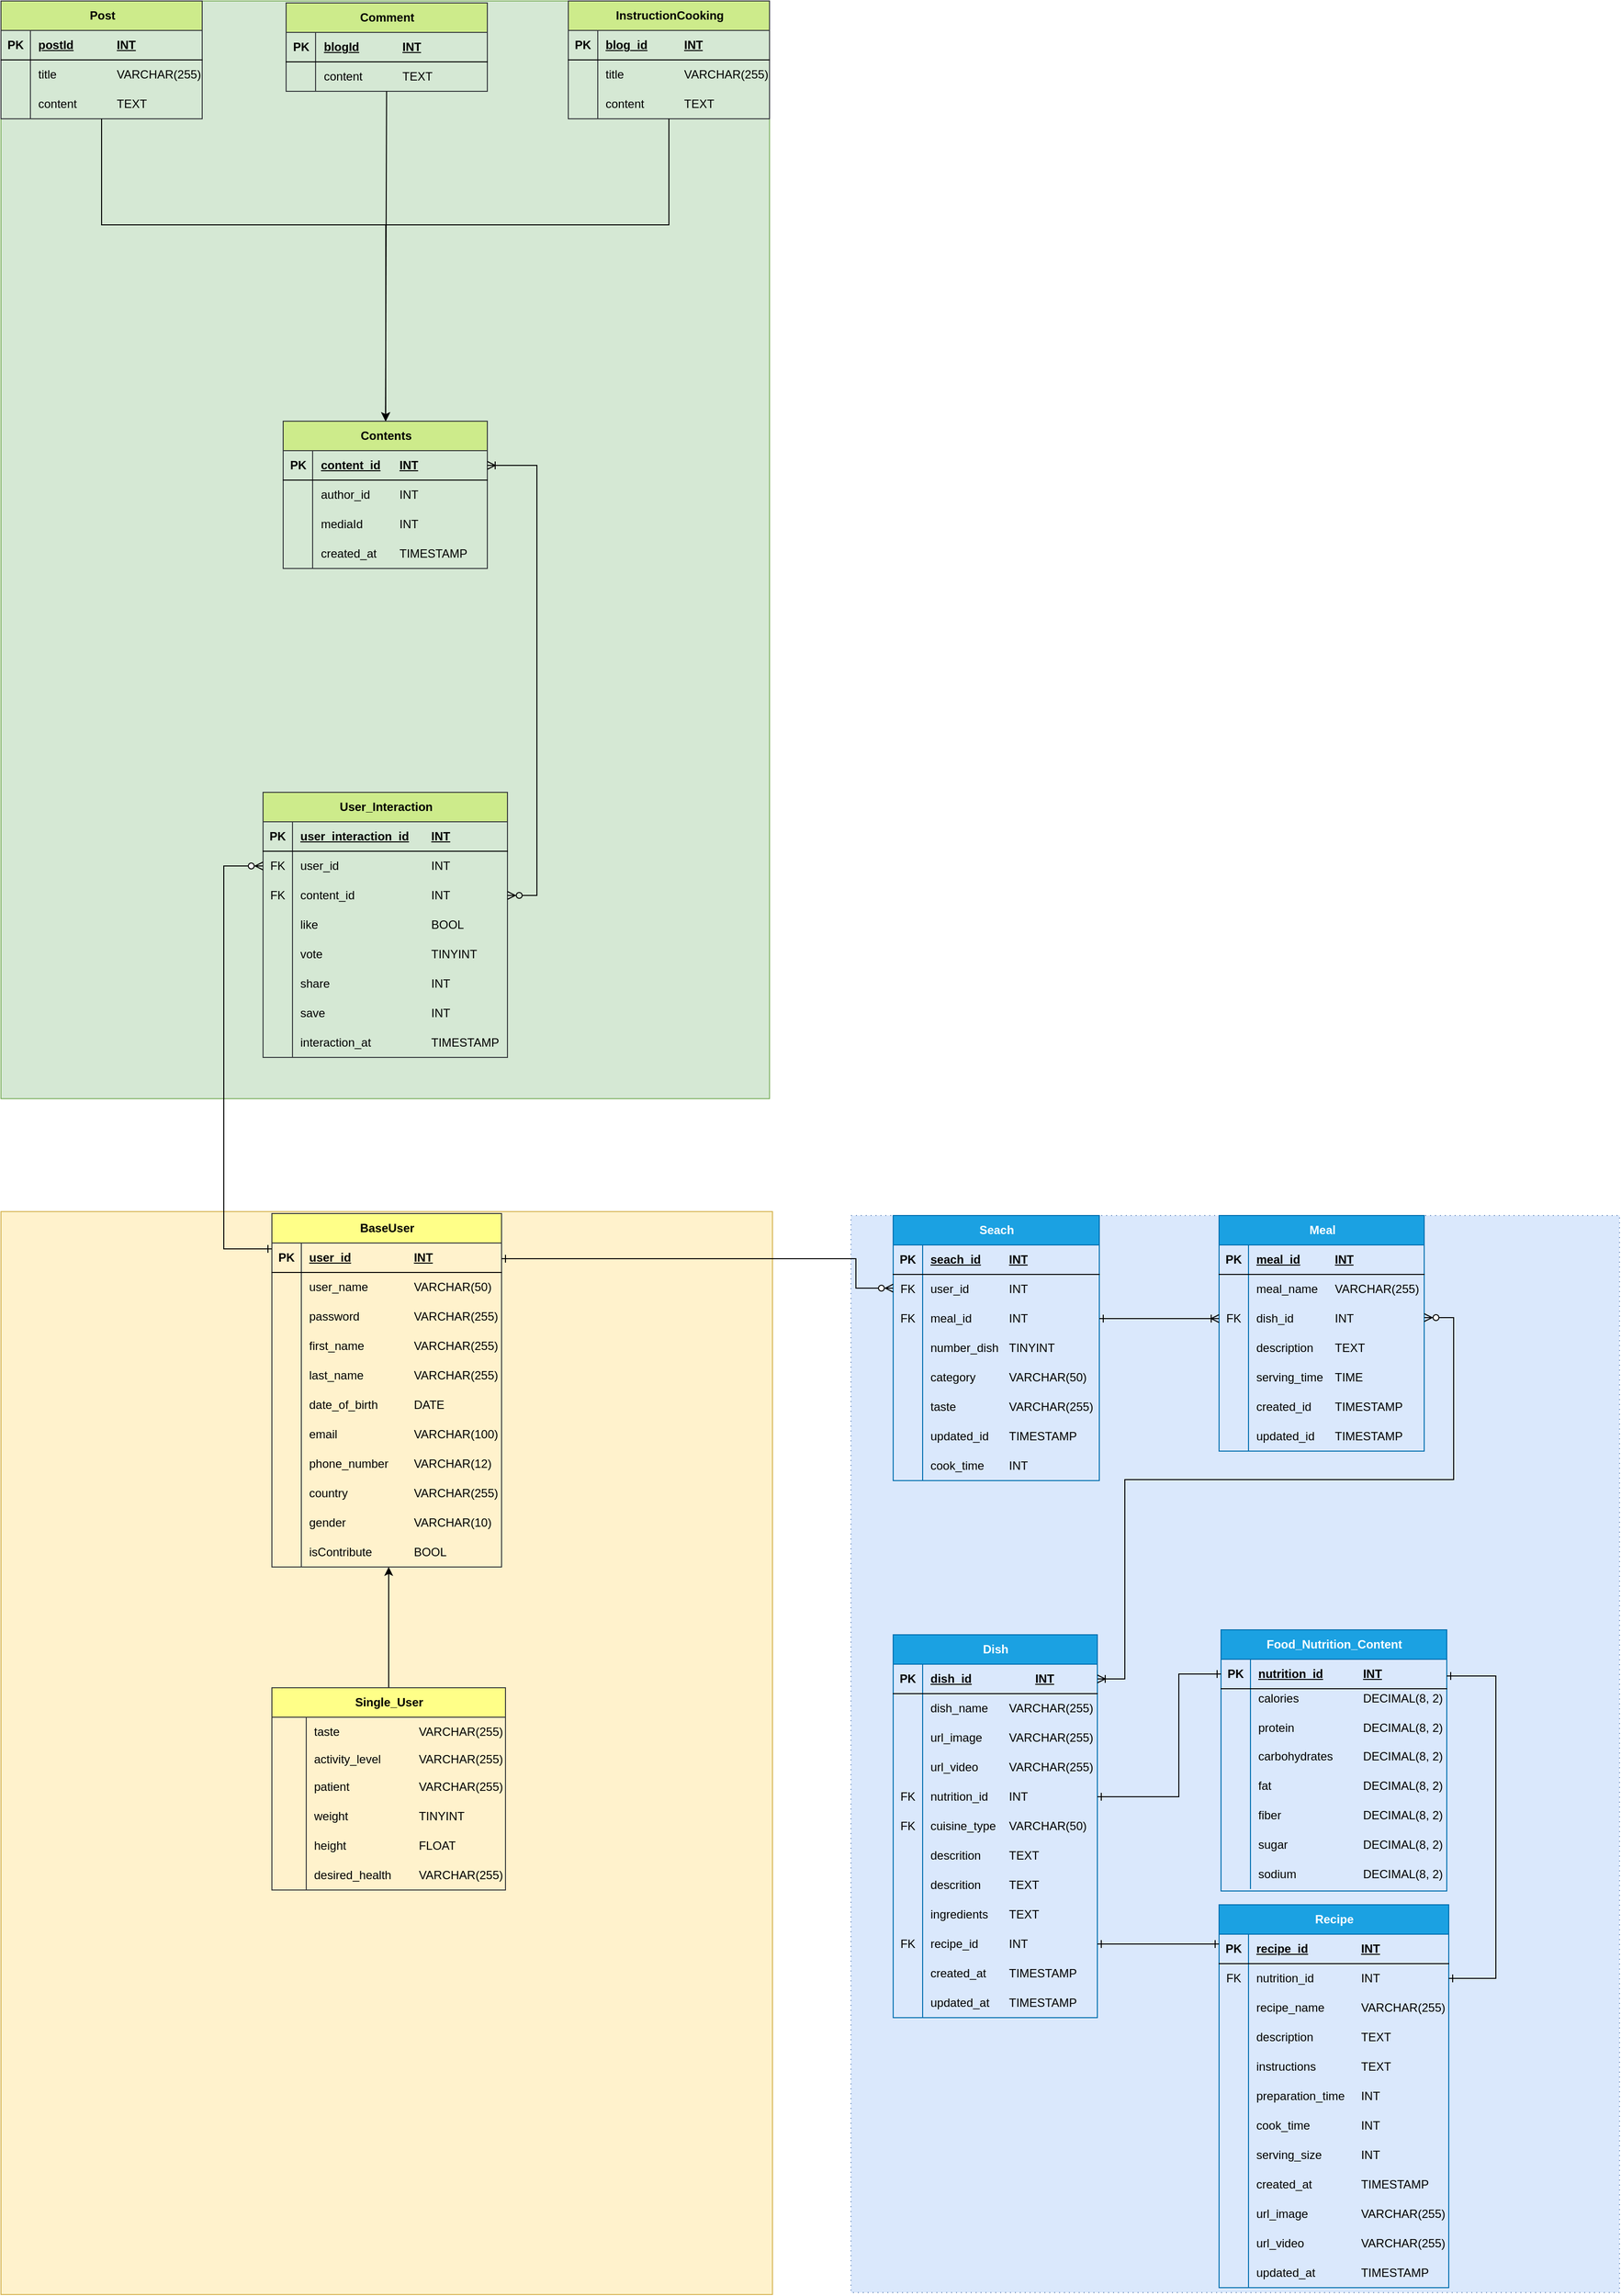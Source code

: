 <mxfile version="22.1.18" type="github">
  <diagram id="btaPQqKq-ZGBxPIqBVW9" name="Page-2">
    <mxGraphModel dx="1818" dy="1730" grid="0" gridSize="10" guides="1" tooltips="1" connect="1" arrows="1" fold="1" page="1" pageScale="1" pageWidth="827" pageHeight="1169" math="0" shadow="0">
      <root>
        <mxCell id="0" />
        <mxCell id="1" parent="0" />
        <mxCell id="vE3Ha4qgLlNr06Ze3YW5-9" value="" style="group" parent="1" vertex="1" connectable="0">
          <mxGeometry x="39" y="69" width="783" height="1097" as="geometry" />
        </mxCell>
        <mxCell id="D6CuBKRdVGohJh1ABLe_-131" value="Recipe" style="shape=table;startSize=30;container=1;collapsible=1;childLayout=tableLayout;fixedRows=1;rowLines=0;fontStyle=1;align=center;resizeLast=1;html=1;" parent="vE3Ha4qgLlNr06Ze3YW5-9" vertex="1" collapsed="1">
          <mxGeometry x="243" y="413" width="80" height="30" as="geometry">
            <mxRectangle x="270" y="110" width="180" height="150" as="alternateBounds" />
          </mxGeometry>
        </mxCell>
        <mxCell id="D6CuBKRdVGohJh1ABLe_-132" value="" style="shape=tableRow;horizontal=0;startSize=0;swimlaneHead=0;swimlaneBody=0;fillColor=none;collapsible=0;dropTarget=0;points=[[0,0.5],[1,0.5]];portConstraint=eastwest;top=0;left=0;right=0;bottom=1;" parent="D6CuBKRdVGohJh1ABLe_-131" vertex="1">
          <mxGeometry y="30" width="180" height="30" as="geometry" />
        </mxCell>
        <mxCell id="D6CuBKRdVGohJh1ABLe_-133" value="PK" style="shape=partialRectangle;connectable=0;fillColor=none;top=0;left=0;bottom=0;right=0;fontStyle=1;overflow=hidden;whiteSpace=wrap;html=1;" parent="D6CuBKRdVGohJh1ABLe_-132" vertex="1">
          <mxGeometry width="30" height="30" as="geometry">
            <mxRectangle width="30" height="30" as="alternateBounds" />
          </mxGeometry>
        </mxCell>
        <mxCell id="D6CuBKRdVGohJh1ABLe_-134" value="UniqueID" style="shape=partialRectangle;connectable=0;fillColor=none;top=0;left=0;bottom=0;right=0;align=left;spacingLeft=6;fontStyle=5;overflow=hidden;whiteSpace=wrap;html=1;" parent="D6CuBKRdVGohJh1ABLe_-132" vertex="1">
          <mxGeometry x="30" width="150" height="30" as="geometry">
            <mxRectangle width="150" height="30" as="alternateBounds" />
          </mxGeometry>
        </mxCell>
        <mxCell id="D6CuBKRdVGohJh1ABLe_-135" value="" style="shape=tableRow;horizontal=0;startSize=0;swimlaneHead=0;swimlaneBody=0;fillColor=none;collapsible=0;dropTarget=0;points=[[0,0.5],[1,0.5]];portConstraint=eastwest;top=0;left=0;right=0;bottom=0;" parent="D6CuBKRdVGohJh1ABLe_-131" vertex="1">
          <mxGeometry y="60" width="180" height="30" as="geometry" />
        </mxCell>
        <mxCell id="D6CuBKRdVGohJh1ABLe_-136" value="" style="shape=partialRectangle;connectable=0;fillColor=none;top=0;left=0;bottom=0;right=0;editable=1;overflow=hidden;whiteSpace=wrap;html=1;" parent="D6CuBKRdVGohJh1ABLe_-135" vertex="1">
          <mxGeometry width="30" height="30" as="geometry">
            <mxRectangle width="30" height="30" as="alternateBounds" />
          </mxGeometry>
        </mxCell>
        <mxCell id="D6CuBKRdVGohJh1ABLe_-137" value="Row 1" style="shape=partialRectangle;connectable=0;fillColor=none;top=0;left=0;bottom=0;right=0;align=left;spacingLeft=6;overflow=hidden;whiteSpace=wrap;html=1;" parent="D6CuBKRdVGohJh1ABLe_-135" vertex="1">
          <mxGeometry x="30" width="150" height="30" as="geometry">
            <mxRectangle width="150" height="30" as="alternateBounds" />
          </mxGeometry>
        </mxCell>
        <mxCell id="D6CuBKRdVGohJh1ABLe_-138" value="" style="shape=tableRow;horizontal=0;startSize=0;swimlaneHead=0;swimlaneBody=0;fillColor=none;collapsible=0;dropTarget=0;points=[[0,0.5],[1,0.5]];portConstraint=eastwest;top=0;left=0;right=0;bottom=0;" parent="D6CuBKRdVGohJh1ABLe_-131" vertex="1">
          <mxGeometry y="90" width="180" height="30" as="geometry" />
        </mxCell>
        <mxCell id="D6CuBKRdVGohJh1ABLe_-139" value="" style="shape=partialRectangle;connectable=0;fillColor=none;top=0;left=0;bottom=0;right=0;editable=1;overflow=hidden;whiteSpace=wrap;html=1;" parent="D6CuBKRdVGohJh1ABLe_-138" vertex="1">
          <mxGeometry width="30" height="30" as="geometry">
            <mxRectangle width="30" height="30" as="alternateBounds" />
          </mxGeometry>
        </mxCell>
        <mxCell id="D6CuBKRdVGohJh1ABLe_-140" value="Row 2" style="shape=partialRectangle;connectable=0;fillColor=none;top=0;left=0;bottom=0;right=0;align=left;spacingLeft=6;overflow=hidden;whiteSpace=wrap;html=1;" parent="D6CuBKRdVGohJh1ABLe_-138" vertex="1">
          <mxGeometry x="30" width="150" height="30" as="geometry">
            <mxRectangle width="150" height="30" as="alternateBounds" />
          </mxGeometry>
        </mxCell>
        <mxCell id="D6CuBKRdVGohJh1ABLe_-141" value="" style="shape=tableRow;horizontal=0;startSize=0;swimlaneHead=0;swimlaneBody=0;fillColor=none;collapsible=0;dropTarget=0;points=[[0,0.5],[1,0.5]];portConstraint=eastwest;top=0;left=0;right=0;bottom=0;" parent="D6CuBKRdVGohJh1ABLe_-131" vertex="1">
          <mxGeometry y="120" width="180" height="30" as="geometry" />
        </mxCell>
        <mxCell id="D6CuBKRdVGohJh1ABLe_-142" value="" style="shape=partialRectangle;connectable=0;fillColor=none;top=0;left=0;bottom=0;right=0;editable=1;overflow=hidden;whiteSpace=wrap;html=1;" parent="D6CuBKRdVGohJh1ABLe_-141" vertex="1">
          <mxGeometry width="30" height="30" as="geometry">
            <mxRectangle width="30" height="30" as="alternateBounds" />
          </mxGeometry>
        </mxCell>
        <mxCell id="D6CuBKRdVGohJh1ABLe_-143" value="Row 3" style="shape=partialRectangle;connectable=0;fillColor=none;top=0;left=0;bottom=0;right=0;align=left;spacingLeft=6;overflow=hidden;whiteSpace=wrap;html=1;" parent="D6CuBKRdVGohJh1ABLe_-141" vertex="1">
          <mxGeometry x="30" width="150" height="30" as="geometry">
            <mxRectangle width="150" height="30" as="alternateBounds" />
          </mxGeometry>
        </mxCell>
        <mxCell id="wuyaVqw0lIHpQmKnbZ-E-31" value="" style="group;fillColor=#dae8fc;strokeColor=#6c8ebf;container=0;dashed=1;dashPattern=1 4;" parent="vE3Ha4qgLlNr06Ze3YW5-9" vertex="1" connectable="0">
          <mxGeometry width="783" height="1097" as="geometry" />
        </mxCell>
        <mxCell id="D6CuBKRdVGohJh1ABLe_-39" value="Meal" style="shape=table;startSize=30;container=1;collapsible=1;childLayout=tableLayout;fixedRows=1;rowLines=0;fontStyle=1;align=center;resizeLast=1;html=1;fillColor=#1ba1e2;strokeColor=#006EAF;fontColor=#ffffff;" parent="vE3Ha4qgLlNr06Ze3YW5-9" vertex="1">
          <mxGeometry x="375" width="209" height="240" as="geometry">
            <mxRectangle x="374" y="124" width="160" height="62.222" as="alternateBounds" />
          </mxGeometry>
        </mxCell>
        <mxCell id="D6CuBKRdVGohJh1ABLe_-40" value="" style="shape=tableRow;horizontal=0;startSize=0;swimlaneHead=0;swimlaneBody=0;fillColor=none;collapsible=0;dropTarget=0;points=[[0,0.5],[1,0.5]];portConstraint=eastwest;top=0;left=0;right=0;bottom=1;" parent="D6CuBKRdVGohJh1ABLe_-39" vertex="1">
          <mxGeometry y="30" width="209" height="30" as="geometry" />
        </mxCell>
        <mxCell id="D6CuBKRdVGohJh1ABLe_-41" value="PK" style="shape=partialRectangle;connectable=0;fillColor=none;top=0;left=0;bottom=0;right=0;fontStyle=1;overflow=hidden;whiteSpace=wrap;html=1;" parent="D6CuBKRdVGohJh1ABLe_-40" vertex="1">
          <mxGeometry width="30" height="30" as="geometry">
            <mxRectangle width="30" height="30" as="alternateBounds" />
          </mxGeometry>
        </mxCell>
        <mxCell id="D6CuBKRdVGohJh1ABLe_-42" value="meal_id&lt;span style=&quot;white-space: pre;&quot;&gt;&#x9;&lt;/span&gt;&lt;span style=&quot;white-space: pre;&quot;&gt;&#x9;&lt;/span&gt;INT" style="shape=partialRectangle;connectable=0;fillColor=none;top=0;left=0;bottom=0;right=0;align=left;spacingLeft=6;fontStyle=5;overflow=hidden;whiteSpace=wrap;html=1;" parent="D6CuBKRdVGohJh1ABLe_-40" vertex="1">
          <mxGeometry x="30" width="179" height="30" as="geometry">
            <mxRectangle width="179" height="30" as="alternateBounds" />
          </mxGeometry>
        </mxCell>
        <mxCell id="7tlb6O7nKomQZ_N-_NIy-55" value="" style="shape=tableRow;horizontal=0;startSize=0;swimlaneHead=0;swimlaneBody=0;fillColor=none;collapsible=0;dropTarget=0;points=[[0,0.5],[1,0.5]];portConstraint=eastwest;top=0;left=0;right=0;bottom=0;" parent="D6CuBKRdVGohJh1ABLe_-39" vertex="1">
          <mxGeometry y="60" width="209" height="30" as="geometry" />
        </mxCell>
        <mxCell id="7tlb6O7nKomQZ_N-_NIy-56" value="" style="shape=partialRectangle;connectable=0;fillColor=none;top=0;left=0;bottom=0;right=0;editable=1;overflow=hidden;whiteSpace=wrap;html=1;" parent="7tlb6O7nKomQZ_N-_NIy-55" vertex="1">
          <mxGeometry width="30" height="30" as="geometry">
            <mxRectangle width="30" height="30" as="alternateBounds" />
          </mxGeometry>
        </mxCell>
        <mxCell id="7tlb6O7nKomQZ_N-_NIy-57" value="meal_name&lt;span style=&quot;white-space: pre;&quot;&gt;&#x9;&lt;/span&gt;VARCHAR(255)" style="shape=partialRectangle;connectable=0;fillColor=none;top=0;left=0;bottom=0;right=0;align=left;spacingLeft=6;overflow=hidden;whiteSpace=wrap;html=1;" parent="7tlb6O7nKomQZ_N-_NIy-55" vertex="1">
          <mxGeometry x="30" width="179" height="30" as="geometry">
            <mxRectangle width="179" height="30" as="alternateBounds" />
          </mxGeometry>
        </mxCell>
        <mxCell id="D6CuBKRdVGohJh1ABLe_-43" value="" style="shape=tableRow;horizontal=0;startSize=0;swimlaneHead=0;swimlaneBody=0;fillColor=none;collapsible=0;dropTarget=0;points=[[0,0.5],[1,0.5]];portConstraint=eastwest;top=0;left=0;right=0;bottom=0;" parent="D6CuBKRdVGohJh1ABLe_-39" vertex="1">
          <mxGeometry y="90" width="209" height="30" as="geometry" />
        </mxCell>
        <mxCell id="D6CuBKRdVGohJh1ABLe_-44" value="FK" style="shape=partialRectangle;connectable=0;fillColor=none;top=0;left=0;bottom=0;right=0;editable=1;overflow=hidden;whiteSpace=wrap;html=1;" parent="D6CuBKRdVGohJh1ABLe_-43" vertex="1">
          <mxGeometry width="30" height="30" as="geometry">
            <mxRectangle width="30" height="30" as="alternateBounds" />
          </mxGeometry>
        </mxCell>
        <mxCell id="D6CuBKRdVGohJh1ABLe_-45" value="dish_id&lt;span style=&quot;white-space: pre;&quot;&gt;&#x9;&lt;/span&gt;&lt;span style=&quot;white-space: pre;&quot;&gt;&#x9;&lt;/span&gt;INT" style="shape=partialRectangle;connectable=0;fillColor=none;top=0;left=0;bottom=0;right=0;align=left;spacingLeft=6;overflow=hidden;whiteSpace=wrap;html=1;" parent="D6CuBKRdVGohJh1ABLe_-43" vertex="1">
          <mxGeometry x="30" width="179" height="30" as="geometry">
            <mxRectangle width="179" height="30" as="alternateBounds" />
          </mxGeometry>
        </mxCell>
        <mxCell id="7tlb6O7nKomQZ_N-_NIy-4" value="" style="shape=tableRow;horizontal=0;startSize=0;swimlaneHead=0;swimlaneBody=0;fillColor=none;collapsible=0;dropTarget=0;points=[[0,0.5],[1,0.5]];portConstraint=eastwest;top=0;left=0;right=0;bottom=0;" parent="D6CuBKRdVGohJh1ABLe_-39" vertex="1">
          <mxGeometry y="120" width="209" height="30" as="geometry" />
        </mxCell>
        <mxCell id="7tlb6O7nKomQZ_N-_NIy-5" value="" style="shape=partialRectangle;connectable=0;fillColor=none;top=0;left=0;bottom=0;right=0;editable=1;overflow=hidden;whiteSpace=wrap;html=1;" parent="7tlb6O7nKomQZ_N-_NIy-4" vertex="1">
          <mxGeometry width="30" height="30" as="geometry">
            <mxRectangle width="30" height="30" as="alternateBounds" />
          </mxGeometry>
        </mxCell>
        <mxCell id="7tlb6O7nKomQZ_N-_NIy-6" value="description&lt;span style=&quot;white-space: pre;&quot;&gt;&#x9;&lt;/span&gt;TEXT" style="shape=partialRectangle;connectable=0;fillColor=none;top=0;left=0;bottom=0;right=0;align=left;spacingLeft=6;overflow=hidden;whiteSpace=wrap;html=1;" parent="7tlb6O7nKomQZ_N-_NIy-4" vertex="1">
          <mxGeometry x="30" width="179" height="30" as="geometry">
            <mxRectangle width="179" height="30" as="alternateBounds" />
          </mxGeometry>
        </mxCell>
        <mxCell id="7tlb6O7nKomQZ_N-_NIy-10" value="" style="shape=tableRow;horizontal=0;startSize=0;swimlaneHead=0;swimlaneBody=0;fillColor=none;collapsible=0;dropTarget=0;points=[[0,0.5],[1,0.5]];portConstraint=eastwest;top=0;left=0;right=0;bottom=0;" parent="D6CuBKRdVGohJh1ABLe_-39" vertex="1">
          <mxGeometry y="150" width="209" height="30" as="geometry" />
        </mxCell>
        <mxCell id="7tlb6O7nKomQZ_N-_NIy-11" value="" style="shape=partialRectangle;connectable=0;fillColor=none;top=0;left=0;bottom=0;right=0;editable=1;overflow=hidden;whiteSpace=wrap;html=1;" parent="7tlb6O7nKomQZ_N-_NIy-10" vertex="1">
          <mxGeometry width="30" height="30" as="geometry">
            <mxRectangle width="30" height="30" as="alternateBounds" />
          </mxGeometry>
        </mxCell>
        <mxCell id="7tlb6O7nKomQZ_N-_NIy-12" value="serving_time&lt;span style=&quot;white-space: pre;&quot;&gt;&#x9;&lt;/span&gt;TIME" style="shape=partialRectangle;connectable=0;fillColor=none;top=0;left=0;bottom=0;right=0;align=left;spacingLeft=6;overflow=hidden;whiteSpace=wrap;html=1;" parent="7tlb6O7nKomQZ_N-_NIy-10" vertex="1">
          <mxGeometry x="30" width="179" height="30" as="geometry">
            <mxRectangle width="179" height="30" as="alternateBounds" />
          </mxGeometry>
        </mxCell>
        <mxCell id="7tlb6O7nKomQZ_N-_NIy-7" value="" style="shape=tableRow;horizontal=0;startSize=0;swimlaneHead=0;swimlaneBody=0;fillColor=none;collapsible=0;dropTarget=0;points=[[0,0.5],[1,0.5]];portConstraint=eastwest;top=0;left=0;right=0;bottom=0;" parent="D6CuBKRdVGohJh1ABLe_-39" vertex="1">
          <mxGeometry y="180" width="209" height="30" as="geometry" />
        </mxCell>
        <mxCell id="7tlb6O7nKomQZ_N-_NIy-8" value="" style="shape=partialRectangle;connectable=0;fillColor=none;top=0;left=0;bottom=0;right=0;editable=1;overflow=hidden;whiteSpace=wrap;html=1;" parent="7tlb6O7nKomQZ_N-_NIy-7" vertex="1">
          <mxGeometry width="30" height="30" as="geometry">
            <mxRectangle width="30" height="30" as="alternateBounds" />
          </mxGeometry>
        </mxCell>
        <mxCell id="7tlb6O7nKomQZ_N-_NIy-9" value="created_id&lt;span style=&quot;white-space: pre;&quot;&gt;&#x9;&lt;/span&gt;TIMESTAMP" style="shape=partialRectangle;connectable=0;fillColor=none;top=0;left=0;bottom=0;right=0;align=left;spacingLeft=6;overflow=hidden;whiteSpace=wrap;html=1;" parent="7tlb6O7nKomQZ_N-_NIy-7" vertex="1">
          <mxGeometry x="30" width="179" height="30" as="geometry">
            <mxRectangle width="179" height="30" as="alternateBounds" />
          </mxGeometry>
        </mxCell>
        <mxCell id="D6CuBKRdVGohJh1ABLe_-46" value="" style="shape=tableRow;horizontal=0;startSize=0;swimlaneHead=0;swimlaneBody=0;fillColor=none;collapsible=0;dropTarget=0;points=[[0,0.5],[1,0.5]];portConstraint=eastwest;top=0;left=0;right=0;bottom=0;" parent="D6CuBKRdVGohJh1ABLe_-39" vertex="1">
          <mxGeometry y="210" width="209" height="30" as="geometry" />
        </mxCell>
        <mxCell id="D6CuBKRdVGohJh1ABLe_-47" value="" style="shape=partialRectangle;connectable=0;fillColor=none;top=0;left=0;bottom=0;right=0;editable=1;overflow=hidden;whiteSpace=wrap;html=1;" parent="D6CuBKRdVGohJh1ABLe_-46" vertex="1">
          <mxGeometry width="30" height="30" as="geometry">
            <mxRectangle width="30" height="30" as="alternateBounds" />
          </mxGeometry>
        </mxCell>
        <mxCell id="D6CuBKRdVGohJh1ABLe_-48" value="updated_id&lt;span style=&quot;white-space: pre;&quot;&gt;&#x9;&lt;/span&gt;TIMESTAMP" style="shape=partialRectangle;connectable=0;fillColor=none;top=0;left=0;bottom=0;right=0;align=left;spacingLeft=6;overflow=hidden;whiteSpace=wrap;html=1;" parent="D6CuBKRdVGohJh1ABLe_-46" vertex="1">
          <mxGeometry x="30" width="179" height="30" as="geometry">
            <mxRectangle width="179" height="30" as="alternateBounds" />
          </mxGeometry>
        </mxCell>
        <mxCell id="D6CuBKRdVGohJh1ABLe_-105" value="Dish" style="shape=table;startSize=30;container=1;collapsible=1;childLayout=tableLayout;fixedRows=1;rowLines=0;fontStyle=1;align=center;resizeLast=1;html=1;fillColor=#1ba1e2;strokeColor=#006EAF;fontColor=#ffffff;" parent="vE3Ha4qgLlNr06Ze3YW5-9" vertex="1">
          <mxGeometry x="43" y="427" width="208" height="390" as="geometry">
            <mxRectangle x="748" y="119.998" width="80" height="62.222" as="alternateBounds" />
          </mxGeometry>
        </mxCell>
        <mxCell id="D6CuBKRdVGohJh1ABLe_-106" value="" style="shape=tableRow;horizontal=0;startSize=0;swimlaneHead=0;swimlaneBody=0;fillColor=none;collapsible=0;dropTarget=0;points=[[0,0.5],[1,0.5]];portConstraint=eastwest;top=0;left=0;right=0;bottom=1;" parent="D6CuBKRdVGohJh1ABLe_-105" vertex="1">
          <mxGeometry y="30" width="208" height="30" as="geometry" />
        </mxCell>
        <mxCell id="D6CuBKRdVGohJh1ABLe_-107" value="PK" style="shape=partialRectangle;connectable=0;fillColor=none;top=0;left=0;bottom=0;right=0;fontStyle=1;overflow=hidden;whiteSpace=wrap;html=1;" parent="D6CuBKRdVGohJh1ABLe_-106" vertex="1">
          <mxGeometry width="30" height="30" as="geometry">
            <mxRectangle width="30" height="30" as="alternateBounds" />
          </mxGeometry>
        </mxCell>
        <mxCell id="D6CuBKRdVGohJh1ABLe_-108" value="dish_id&lt;span style=&quot;white-space: pre;&quot;&gt;&#x9;&lt;/span&gt;&lt;span style=&quot;white-space: pre;&quot;&gt;&#x9;&lt;/span&gt;&lt;span style=&quot;white-space: pre;&quot;&gt;&#x9;&lt;/span&gt;INT" style="shape=partialRectangle;connectable=0;fillColor=none;top=0;left=0;bottom=0;right=0;align=left;spacingLeft=6;fontStyle=5;overflow=hidden;whiteSpace=wrap;html=1;" parent="D6CuBKRdVGohJh1ABLe_-106" vertex="1">
          <mxGeometry x="30" width="178" height="30" as="geometry">
            <mxRectangle width="178" height="30" as="alternateBounds" />
          </mxGeometry>
        </mxCell>
        <mxCell id="7tlb6O7nKomQZ_N-_NIy-13" value="" style="shape=tableRow;horizontal=0;startSize=0;swimlaneHead=0;swimlaneBody=0;fillColor=none;collapsible=0;dropTarget=0;points=[[0,0.5],[1,0.5]];portConstraint=eastwest;top=0;left=0;right=0;bottom=0;" parent="D6CuBKRdVGohJh1ABLe_-105" vertex="1">
          <mxGeometry y="60" width="208" height="30" as="geometry" />
        </mxCell>
        <mxCell id="7tlb6O7nKomQZ_N-_NIy-14" value="" style="shape=partialRectangle;connectable=0;fillColor=none;top=0;left=0;bottom=0;right=0;editable=1;overflow=hidden;whiteSpace=wrap;html=1;" parent="7tlb6O7nKomQZ_N-_NIy-13" vertex="1">
          <mxGeometry width="30" height="30" as="geometry">
            <mxRectangle width="30" height="30" as="alternateBounds" />
          </mxGeometry>
        </mxCell>
        <mxCell id="7tlb6O7nKomQZ_N-_NIy-15" value="dish_name&lt;span style=&quot;white-space: pre;&quot;&gt;&#x9;&lt;/span&gt;VARCHAR(255)" style="shape=partialRectangle;connectable=0;fillColor=none;top=0;left=0;bottom=0;right=0;align=left;spacingLeft=6;overflow=hidden;whiteSpace=wrap;html=1;" parent="7tlb6O7nKomQZ_N-_NIy-13" vertex="1">
          <mxGeometry x="30" width="178" height="30" as="geometry">
            <mxRectangle width="178" height="30" as="alternateBounds" />
          </mxGeometry>
        </mxCell>
        <mxCell id="D6CuBKRdVGohJh1ABLe_-109" value="" style="shape=tableRow;horizontal=0;startSize=0;swimlaneHead=0;swimlaneBody=0;fillColor=none;collapsible=0;dropTarget=0;points=[[0,0.5],[1,0.5]];portConstraint=eastwest;top=0;left=0;right=0;bottom=0;" parent="D6CuBKRdVGohJh1ABLe_-105" vertex="1">
          <mxGeometry y="90" width="208" height="30" as="geometry" />
        </mxCell>
        <mxCell id="D6CuBKRdVGohJh1ABLe_-110" value="" style="shape=partialRectangle;connectable=0;fillColor=none;top=0;left=0;bottom=0;right=0;editable=1;overflow=hidden;whiteSpace=wrap;html=1;" parent="D6CuBKRdVGohJh1ABLe_-109" vertex="1">
          <mxGeometry width="30" height="30" as="geometry">
            <mxRectangle width="30" height="30" as="alternateBounds" />
          </mxGeometry>
        </mxCell>
        <mxCell id="D6CuBKRdVGohJh1ABLe_-111" value="url_image&lt;span style=&quot;white-space: pre;&quot;&gt;&#x9;&lt;/span&gt;VARCHAR(255)" style="shape=partialRectangle;connectable=0;fillColor=none;top=0;left=0;bottom=0;right=0;align=left;spacingLeft=6;overflow=hidden;whiteSpace=wrap;html=1;" parent="D6CuBKRdVGohJh1ABLe_-109" vertex="1">
          <mxGeometry x="30" width="178" height="30" as="geometry">
            <mxRectangle width="178" height="30" as="alternateBounds" />
          </mxGeometry>
        </mxCell>
        <mxCell id="D6CuBKRdVGohJh1ABLe_-112" value="" style="shape=tableRow;horizontal=0;startSize=0;swimlaneHead=0;swimlaneBody=0;fillColor=none;collapsible=0;dropTarget=0;points=[[0,0.5],[1,0.5]];portConstraint=eastwest;top=0;left=0;right=0;bottom=0;" parent="D6CuBKRdVGohJh1ABLe_-105" vertex="1">
          <mxGeometry y="120" width="208" height="30" as="geometry" />
        </mxCell>
        <mxCell id="D6CuBKRdVGohJh1ABLe_-113" value="" style="shape=partialRectangle;connectable=0;fillColor=none;top=0;left=0;bottom=0;right=0;editable=1;overflow=hidden;whiteSpace=wrap;html=1;" parent="D6CuBKRdVGohJh1ABLe_-112" vertex="1">
          <mxGeometry width="30" height="30" as="geometry">
            <mxRectangle width="30" height="30" as="alternateBounds" />
          </mxGeometry>
        </mxCell>
        <mxCell id="D6CuBKRdVGohJh1ABLe_-114" value="url_video&lt;span style=&quot;white-space: pre;&quot;&gt;&#x9;&lt;/span&gt;&lt;span style=&quot;white-space: pre;&quot;&gt;&#x9;&lt;/span&gt;VARCHAR(255)" style="shape=partialRectangle;connectable=0;fillColor=none;top=0;left=0;bottom=0;right=0;align=left;spacingLeft=6;overflow=hidden;whiteSpace=wrap;html=1;" parent="D6CuBKRdVGohJh1ABLe_-112" vertex="1">
          <mxGeometry x="30" width="178" height="30" as="geometry">
            <mxRectangle width="178" height="30" as="alternateBounds" />
          </mxGeometry>
        </mxCell>
        <mxCell id="D6CuBKRdVGohJh1ABLe_-115" value="" style="shape=tableRow;horizontal=0;startSize=0;swimlaneHead=0;swimlaneBody=0;fillColor=none;collapsible=0;dropTarget=0;points=[[0,0.5],[1,0.5]];portConstraint=eastwest;top=0;left=0;right=0;bottom=0;" parent="D6CuBKRdVGohJh1ABLe_-105" vertex="1">
          <mxGeometry y="150" width="208" height="30" as="geometry" />
        </mxCell>
        <mxCell id="D6CuBKRdVGohJh1ABLe_-116" value="FK" style="shape=partialRectangle;connectable=0;fillColor=none;top=0;left=0;bottom=0;right=0;editable=1;overflow=hidden;whiteSpace=wrap;html=1;" parent="D6CuBKRdVGohJh1ABLe_-115" vertex="1">
          <mxGeometry width="30" height="30" as="geometry">
            <mxRectangle width="30" height="30" as="alternateBounds" />
          </mxGeometry>
        </mxCell>
        <mxCell id="D6CuBKRdVGohJh1ABLe_-117" value="nutrition_id&lt;span style=&quot;white-space: pre;&quot;&gt;&#x9;&lt;/span&gt;INT" style="shape=partialRectangle;connectable=0;fillColor=none;top=0;left=0;bottom=0;right=0;align=left;spacingLeft=6;overflow=hidden;whiteSpace=wrap;html=1;" parent="D6CuBKRdVGohJh1ABLe_-115" vertex="1">
          <mxGeometry x="30" width="178" height="30" as="geometry">
            <mxRectangle width="178" height="30" as="alternateBounds" />
          </mxGeometry>
        </mxCell>
        <mxCell id="mBsPnQfpfEU12FAxFHIT-58" value="" style="shape=tableRow;horizontal=0;startSize=0;swimlaneHead=0;swimlaneBody=0;fillColor=none;collapsible=0;dropTarget=0;points=[[0,0.5],[1,0.5]];portConstraint=eastwest;top=0;left=0;right=0;bottom=0;" parent="D6CuBKRdVGohJh1ABLe_-105" vertex="1">
          <mxGeometry y="180" width="208" height="30" as="geometry" />
        </mxCell>
        <mxCell id="mBsPnQfpfEU12FAxFHIT-59" value="FK" style="shape=partialRectangle;connectable=0;fillColor=none;top=0;left=0;bottom=0;right=0;editable=1;overflow=hidden;whiteSpace=wrap;html=1;" parent="mBsPnQfpfEU12FAxFHIT-58" vertex="1">
          <mxGeometry width="30" height="30" as="geometry">
            <mxRectangle width="30" height="30" as="alternateBounds" />
          </mxGeometry>
        </mxCell>
        <mxCell id="mBsPnQfpfEU12FAxFHIT-60" value="cuisine_type&lt;span style=&quot;white-space: pre;&quot;&gt;&#x9;&lt;/span&gt;VARCHAR(50)" style="shape=partialRectangle;connectable=0;fillColor=none;top=0;left=0;bottom=0;right=0;align=left;spacingLeft=6;overflow=hidden;whiteSpace=wrap;html=1;" parent="mBsPnQfpfEU12FAxFHIT-58" vertex="1">
          <mxGeometry x="30" width="178" height="30" as="geometry">
            <mxRectangle width="178" height="30" as="alternateBounds" />
          </mxGeometry>
        </mxCell>
        <mxCell id="mBsPnQfpfEU12FAxFHIT-52" value="" style="shape=tableRow;horizontal=0;startSize=0;swimlaneHead=0;swimlaneBody=0;fillColor=none;collapsible=0;dropTarget=0;points=[[0,0.5],[1,0.5]];portConstraint=eastwest;top=0;left=0;right=0;bottom=0;" parent="D6CuBKRdVGohJh1ABLe_-105" vertex="1">
          <mxGeometry y="210" width="208" height="30" as="geometry" />
        </mxCell>
        <mxCell id="mBsPnQfpfEU12FAxFHIT-53" value="" style="shape=partialRectangle;connectable=0;fillColor=none;top=0;left=0;bottom=0;right=0;editable=1;overflow=hidden;whiteSpace=wrap;html=1;" parent="mBsPnQfpfEU12FAxFHIT-52" vertex="1">
          <mxGeometry width="30" height="30" as="geometry">
            <mxRectangle width="30" height="30" as="alternateBounds" />
          </mxGeometry>
        </mxCell>
        <mxCell id="mBsPnQfpfEU12FAxFHIT-54" value="descrition&lt;span style=&quot;white-space: pre;&quot;&gt;&#x9;&lt;/span&gt;&lt;span style=&quot;white-space: pre;&quot;&gt;&#x9;&lt;/span&gt;TEXT" style="shape=partialRectangle;connectable=0;fillColor=none;top=0;left=0;bottom=0;right=0;align=left;spacingLeft=6;overflow=hidden;whiteSpace=wrap;html=1;" parent="mBsPnQfpfEU12FAxFHIT-52" vertex="1">
          <mxGeometry x="30" width="178" height="30" as="geometry">
            <mxRectangle width="178" height="30" as="alternateBounds" />
          </mxGeometry>
        </mxCell>
        <mxCell id="vE3Ha4qgLlNr06Ze3YW5-146" value="" style="shape=tableRow;horizontal=0;startSize=0;swimlaneHead=0;swimlaneBody=0;fillColor=none;collapsible=0;dropTarget=0;points=[[0,0.5],[1,0.5]];portConstraint=eastwest;top=0;left=0;right=0;bottom=0;" parent="D6CuBKRdVGohJh1ABLe_-105" vertex="1">
          <mxGeometry y="240" width="208" height="30" as="geometry" />
        </mxCell>
        <mxCell id="vE3Ha4qgLlNr06Ze3YW5-147" value="" style="shape=partialRectangle;connectable=0;fillColor=none;top=0;left=0;bottom=0;right=0;editable=1;overflow=hidden;whiteSpace=wrap;html=1;" parent="vE3Ha4qgLlNr06Ze3YW5-146" vertex="1">
          <mxGeometry width="30" height="30" as="geometry">
            <mxRectangle width="30" height="30" as="alternateBounds" />
          </mxGeometry>
        </mxCell>
        <mxCell id="vE3Ha4qgLlNr06Ze3YW5-148" value="descrition&lt;span style=&quot;white-space: pre;&quot;&gt;&#x9;&lt;/span&gt;&lt;span style=&quot;white-space: pre;&quot;&gt;&#x9;&lt;/span&gt;TEXT" style="shape=partialRectangle;connectable=0;fillColor=none;top=0;left=0;bottom=0;right=0;align=left;spacingLeft=6;overflow=hidden;whiteSpace=wrap;html=1;" parent="vE3Ha4qgLlNr06Ze3YW5-146" vertex="1">
          <mxGeometry x="30" width="178" height="30" as="geometry">
            <mxRectangle width="178" height="30" as="alternateBounds" />
          </mxGeometry>
        </mxCell>
        <mxCell id="mBsPnQfpfEU12FAxFHIT-55" value="" style="shape=tableRow;horizontal=0;startSize=0;swimlaneHead=0;swimlaneBody=0;fillColor=none;collapsible=0;dropTarget=0;points=[[0,0.5],[1,0.5]];portConstraint=eastwest;top=0;left=0;right=0;bottom=0;" parent="D6CuBKRdVGohJh1ABLe_-105" vertex="1">
          <mxGeometry y="270" width="208" height="30" as="geometry" />
        </mxCell>
        <mxCell id="mBsPnQfpfEU12FAxFHIT-56" value="" style="shape=partialRectangle;connectable=0;fillColor=none;top=0;left=0;bottom=0;right=0;editable=1;overflow=hidden;whiteSpace=wrap;html=1;" parent="mBsPnQfpfEU12FAxFHIT-55" vertex="1">
          <mxGeometry width="30" height="30" as="geometry">
            <mxRectangle width="30" height="30" as="alternateBounds" />
          </mxGeometry>
        </mxCell>
        <mxCell id="mBsPnQfpfEU12FAxFHIT-57" value="ingredients&lt;span style=&quot;white-space: pre;&quot;&gt;&#x9;&lt;/span&gt;TEXT" style="shape=partialRectangle;connectable=0;fillColor=none;top=0;left=0;bottom=0;right=0;align=left;spacingLeft=6;overflow=hidden;whiteSpace=wrap;html=1;" parent="mBsPnQfpfEU12FAxFHIT-55" vertex="1">
          <mxGeometry x="30" width="178" height="30" as="geometry">
            <mxRectangle width="178" height="30" as="alternateBounds" />
          </mxGeometry>
        </mxCell>
        <mxCell id="mBsPnQfpfEU12FAxFHIT-49" value="" style="shape=tableRow;horizontal=0;startSize=0;swimlaneHead=0;swimlaneBody=0;fillColor=none;collapsible=0;dropTarget=0;points=[[0,0.5],[1,0.5]];portConstraint=eastwest;top=0;left=0;right=0;bottom=0;" parent="D6CuBKRdVGohJh1ABLe_-105" vertex="1">
          <mxGeometry y="300" width="208" height="30" as="geometry" />
        </mxCell>
        <mxCell id="mBsPnQfpfEU12FAxFHIT-50" value="FK" style="shape=partialRectangle;connectable=0;fillColor=none;top=0;left=0;bottom=0;right=0;editable=1;overflow=hidden;whiteSpace=wrap;html=1;" parent="mBsPnQfpfEU12FAxFHIT-49" vertex="1">
          <mxGeometry width="30" height="30" as="geometry">
            <mxRectangle width="30" height="30" as="alternateBounds" />
          </mxGeometry>
        </mxCell>
        <mxCell id="mBsPnQfpfEU12FAxFHIT-51" value="recipe_id&lt;span style=&quot;white-space: pre;&quot;&gt;&#x9;&lt;/span&gt;&lt;span style=&quot;white-space: pre;&quot;&gt;&#x9;&lt;/span&gt;INT" style="shape=partialRectangle;connectable=0;fillColor=none;top=0;left=0;bottom=0;right=0;align=left;spacingLeft=6;overflow=hidden;whiteSpace=wrap;html=1;" parent="mBsPnQfpfEU12FAxFHIT-49" vertex="1">
          <mxGeometry x="30" width="178" height="30" as="geometry">
            <mxRectangle width="178" height="30" as="alternateBounds" />
          </mxGeometry>
        </mxCell>
        <mxCell id="mBsPnQfpfEU12FAxFHIT-46" value="" style="shape=tableRow;horizontal=0;startSize=0;swimlaneHead=0;swimlaneBody=0;fillColor=none;collapsible=0;dropTarget=0;points=[[0,0.5],[1,0.5]];portConstraint=eastwest;top=0;left=0;right=0;bottom=0;" parent="D6CuBKRdVGohJh1ABLe_-105" vertex="1">
          <mxGeometry y="330" width="208" height="30" as="geometry" />
        </mxCell>
        <mxCell id="mBsPnQfpfEU12FAxFHIT-47" value="" style="shape=partialRectangle;connectable=0;fillColor=none;top=0;left=0;bottom=0;right=0;editable=1;overflow=hidden;whiteSpace=wrap;html=1;" parent="mBsPnQfpfEU12FAxFHIT-46" vertex="1">
          <mxGeometry width="30" height="30" as="geometry">
            <mxRectangle width="30" height="30" as="alternateBounds" />
          </mxGeometry>
        </mxCell>
        <mxCell id="mBsPnQfpfEU12FAxFHIT-48" value="created_at&lt;span style=&quot;white-space: pre;&quot;&gt;&#x9;&lt;/span&gt;TIMESTAMP" style="shape=partialRectangle;connectable=0;fillColor=none;top=0;left=0;bottom=0;right=0;align=left;spacingLeft=6;overflow=hidden;whiteSpace=wrap;html=1;" parent="mBsPnQfpfEU12FAxFHIT-46" vertex="1">
          <mxGeometry x="30" width="178" height="30" as="geometry">
            <mxRectangle width="178" height="30" as="alternateBounds" />
          </mxGeometry>
        </mxCell>
        <mxCell id="mBsPnQfpfEU12FAxFHIT-1" value="" style="shape=tableRow;horizontal=0;startSize=0;swimlaneHead=0;swimlaneBody=0;fillColor=none;collapsible=0;dropTarget=0;points=[[0,0.5],[1,0.5]];portConstraint=eastwest;top=0;left=0;right=0;bottom=0;" parent="D6CuBKRdVGohJh1ABLe_-105" vertex="1">
          <mxGeometry y="360" width="208" height="30" as="geometry" />
        </mxCell>
        <mxCell id="mBsPnQfpfEU12FAxFHIT-2" value="" style="shape=partialRectangle;connectable=0;fillColor=none;top=0;left=0;bottom=0;right=0;editable=1;overflow=hidden;whiteSpace=wrap;html=1;" parent="mBsPnQfpfEU12FAxFHIT-1" vertex="1">
          <mxGeometry width="30" height="30" as="geometry">
            <mxRectangle width="30" height="30" as="alternateBounds" />
          </mxGeometry>
        </mxCell>
        <mxCell id="mBsPnQfpfEU12FAxFHIT-3" value="updated_at&lt;span style=&quot;white-space: pre;&quot;&gt;&#x9;&lt;/span&gt;TIMESTAMP" style="shape=partialRectangle;connectable=0;fillColor=none;top=0;left=0;bottom=0;right=0;align=left;spacingLeft=6;overflow=hidden;whiteSpace=wrap;html=1;" parent="mBsPnQfpfEU12FAxFHIT-1" vertex="1">
          <mxGeometry x="30" width="178" height="30" as="geometry">
            <mxRectangle width="178" height="30" as="alternateBounds" />
          </mxGeometry>
        </mxCell>
        <mxCell id="D6CuBKRdVGohJh1ABLe_-118" value="Food_Nutrition_Content" style="shape=table;startSize=30;container=1;collapsible=1;childLayout=tableLayout;fixedRows=1;rowLines=0;fontStyle=1;align=center;resizeLast=1;html=1;fillColor=#1ba1e2;strokeColor=#006EAF;fontColor=#ffffff;" parent="vE3Ha4qgLlNr06Ze3YW5-9" vertex="1">
          <mxGeometry x="377" y="422" width="230" height="266" as="geometry">
            <mxRectangle y="764.998" width="180" height="62.222" as="alternateBounds" />
          </mxGeometry>
        </mxCell>
        <mxCell id="D6CuBKRdVGohJh1ABLe_-119" value="" style="shape=tableRow;horizontal=0;startSize=0;swimlaneHead=0;swimlaneBody=0;fillColor=none;collapsible=0;dropTarget=0;points=[[0,0.5],[1,0.5]];portConstraint=eastwest;top=0;left=0;right=0;bottom=1;" parent="D6CuBKRdVGohJh1ABLe_-118" vertex="1">
          <mxGeometry y="30" width="230" height="30" as="geometry" />
        </mxCell>
        <mxCell id="D6CuBKRdVGohJh1ABLe_-120" value="PK" style="shape=partialRectangle;connectable=0;fillColor=none;top=0;left=0;bottom=0;right=0;fontStyle=1;overflow=hidden;whiteSpace=wrap;html=1;" parent="D6CuBKRdVGohJh1ABLe_-119" vertex="1">
          <mxGeometry width="30" height="30" as="geometry">
            <mxRectangle width="30" height="30" as="alternateBounds" />
          </mxGeometry>
        </mxCell>
        <mxCell id="D6CuBKRdVGohJh1ABLe_-121" value="nutrition_id&lt;span style=&quot;white-space: pre;&quot;&gt;&#x9;&lt;/span&gt;&lt;span style=&quot;white-space: pre;&quot;&gt;&#x9;&lt;/span&gt;INT" style="shape=partialRectangle;connectable=0;fillColor=none;top=0;left=0;bottom=0;right=0;align=left;spacingLeft=6;fontStyle=5;overflow=hidden;whiteSpace=wrap;html=1;" parent="D6CuBKRdVGohJh1ABLe_-119" vertex="1">
          <mxGeometry x="30" width="200" height="30" as="geometry">
            <mxRectangle width="200" height="30" as="alternateBounds" />
          </mxGeometry>
        </mxCell>
        <mxCell id="D6CuBKRdVGohJh1ABLe_-122" value="" style="shape=tableRow;horizontal=0;startSize=0;swimlaneHead=0;swimlaneBody=0;fillColor=none;collapsible=0;dropTarget=0;points=[[0,0.5],[1,0.5]];portConstraint=eastwest;top=0;left=0;right=0;bottom=0;" parent="D6CuBKRdVGohJh1ABLe_-118" vertex="1">
          <mxGeometry y="60" width="230" height="25" as="geometry" />
        </mxCell>
        <mxCell id="D6CuBKRdVGohJh1ABLe_-123" value="" style="shape=partialRectangle;connectable=0;fillColor=none;top=0;left=0;bottom=0;right=0;editable=1;overflow=hidden;whiteSpace=wrap;html=1;" parent="D6CuBKRdVGohJh1ABLe_-122" vertex="1">
          <mxGeometry width="30" height="25" as="geometry">
            <mxRectangle width="30" height="25" as="alternateBounds" />
          </mxGeometry>
        </mxCell>
        <mxCell id="D6CuBKRdVGohJh1ABLe_-124" value="&lt;div style=&quot;&quot;&gt;&lt;span style=&quot;background-color: initial;&quot;&gt;calories&lt;/span&gt;&lt;span style=&quot;background-color: initial; white-space: pre;&quot;&gt;&#x9;&lt;/span&gt;&lt;span style=&quot;background-color: initial; white-space: pre;&quot;&gt;&#x9;&lt;span style=&quot;white-space: pre;&quot;&gt;&#x9;&lt;/span&gt;&lt;/span&gt;&lt;span style=&quot;background-color: initial;&quot;&gt;DECIMAL(8, 2)&lt;/span&gt;&lt;span style=&quot;background-color: initial; white-space: pre;&quot;&gt;&#x9;&lt;/span&gt;&lt;span style=&quot;background-color: initial; white-space: pre;&quot;&gt;&#x9;&lt;/span&gt;&lt;span style=&quot;background-color: initial; white-space: pre;&quot;&gt;&#x9;&lt;/span&gt;&lt;span style=&quot;background-color: initial; white-space: pre;&quot;&gt;&#x9;&lt;/span&gt;&lt;span style=&quot;background-color: initial; white-space: pre;&quot;&gt;&#x9;&lt;/span&gt;&lt;span style=&quot;background-color: initial; white-space: pre;&quot;&gt;&#x9;&lt;/span&gt;&lt;/div&gt;" style="shape=partialRectangle;connectable=0;fillColor=none;top=0;left=0;bottom=0;right=0;align=left;spacingLeft=6;overflow=hidden;whiteSpace=wrap;html=1;" parent="D6CuBKRdVGohJh1ABLe_-122" vertex="1">
          <mxGeometry x="30" width="200" height="25" as="geometry">
            <mxRectangle width="200" height="25" as="alternateBounds" />
          </mxGeometry>
        </mxCell>
        <mxCell id="D6CuBKRdVGohJh1ABLe_-125" value="" style="shape=tableRow;horizontal=0;startSize=0;swimlaneHead=0;swimlaneBody=0;fillColor=none;collapsible=0;dropTarget=0;points=[[0,0.5],[1,0.5]];portConstraint=eastwest;top=0;left=0;right=0;bottom=0;" parent="D6CuBKRdVGohJh1ABLe_-118" vertex="1">
          <mxGeometry y="85" width="230" height="29" as="geometry" />
        </mxCell>
        <mxCell id="D6CuBKRdVGohJh1ABLe_-126" value="" style="shape=partialRectangle;connectable=0;fillColor=none;top=0;left=0;bottom=0;right=0;editable=1;overflow=hidden;whiteSpace=wrap;html=1;" parent="D6CuBKRdVGohJh1ABLe_-125" vertex="1">
          <mxGeometry width="30" height="29" as="geometry">
            <mxRectangle width="30" height="29" as="alternateBounds" />
          </mxGeometry>
        </mxCell>
        <mxCell id="D6CuBKRdVGohJh1ABLe_-127" value="protein&lt;span style=&quot;white-space: pre;&quot;&gt;&#x9;&lt;/span&gt;&lt;span style=&quot;white-space: pre;&quot;&gt;&#x9;&lt;/span&gt;&lt;span style=&quot;white-space: pre;&quot;&gt;&#x9;&lt;/span&gt;DECIMAL(8, 2)" style="shape=partialRectangle;connectable=0;fillColor=none;top=0;left=0;bottom=0;right=0;align=left;spacingLeft=6;overflow=hidden;whiteSpace=wrap;html=1;" parent="D6CuBKRdVGohJh1ABLe_-125" vertex="1">
          <mxGeometry x="30" width="200" height="29" as="geometry">
            <mxRectangle width="200" height="29" as="alternateBounds" />
          </mxGeometry>
        </mxCell>
        <mxCell id="D6CuBKRdVGohJh1ABLe_-128" value="" style="shape=tableRow;horizontal=0;startSize=0;swimlaneHead=0;swimlaneBody=0;fillColor=none;collapsible=0;dropTarget=0;points=[[0,0.5],[1,0.5]];portConstraint=eastwest;top=0;left=0;right=0;bottom=0;" parent="D6CuBKRdVGohJh1ABLe_-118" vertex="1">
          <mxGeometry y="114" width="230" height="30" as="geometry" />
        </mxCell>
        <mxCell id="D6CuBKRdVGohJh1ABLe_-129" value="" style="shape=partialRectangle;connectable=0;fillColor=none;top=0;left=0;bottom=0;right=0;editable=1;overflow=hidden;whiteSpace=wrap;html=1;" parent="D6CuBKRdVGohJh1ABLe_-128" vertex="1">
          <mxGeometry width="30" height="30" as="geometry">
            <mxRectangle width="30" height="30" as="alternateBounds" />
          </mxGeometry>
        </mxCell>
        <mxCell id="D6CuBKRdVGohJh1ABLe_-130" value="carbohydrates&lt;span style=&quot;white-space: pre;&quot;&gt;&#x9;&lt;/span&gt;&lt;span style=&quot;white-space: pre;&quot;&gt;&#x9;&lt;/span&gt;DECIMAL(8, 2)" style="shape=partialRectangle;connectable=0;fillColor=none;top=0;left=0;bottom=0;right=0;align=left;spacingLeft=6;overflow=hidden;whiteSpace=wrap;html=1;" parent="D6CuBKRdVGohJh1ABLe_-128" vertex="1">
          <mxGeometry x="30" width="200" height="30" as="geometry">
            <mxRectangle width="200" height="30" as="alternateBounds" />
          </mxGeometry>
        </mxCell>
        <mxCell id="mBsPnQfpfEU12FAxFHIT-5" value="" style="shape=tableRow;horizontal=0;startSize=0;swimlaneHead=0;swimlaneBody=0;fillColor=none;collapsible=0;dropTarget=0;points=[[0,0.5],[1,0.5]];portConstraint=eastwest;top=0;left=0;right=0;bottom=0;" parent="D6CuBKRdVGohJh1ABLe_-118" vertex="1">
          <mxGeometry y="144" width="230" height="30" as="geometry" />
        </mxCell>
        <mxCell id="mBsPnQfpfEU12FAxFHIT-6" value="" style="shape=partialRectangle;connectable=0;fillColor=none;top=0;left=0;bottom=0;right=0;editable=1;overflow=hidden;whiteSpace=wrap;html=1;" parent="mBsPnQfpfEU12FAxFHIT-5" vertex="1">
          <mxGeometry width="30" height="30" as="geometry">
            <mxRectangle width="30" height="30" as="alternateBounds" />
          </mxGeometry>
        </mxCell>
        <mxCell id="mBsPnQfpfEU12FAxFHIT-7" value="fat&lt;span style=&quot;white-space: pre;&quot;&gt;&#x9;&lt;/span&gt;&lt;span style=&quot;white-space: pre;&quot;&gt;&#x9;&lt;/span&gt;&lt;span style=&quot;white-space: pre;&quot;&gt;&#x9;&lt;/span&gt;&lt;span style=&quot;white-space: pre;&quot;&gt;&#x9;&lt;/span&gt;DECIMAL(8, 2)" style="shape=partialRectangle;connectable=0;fillColor=none;top=0;left=0;bottom=0;right=0;align=left;spacingLeft=6;overflow=hidden;whiteSpace=wrap;html=1;" parent="mBsPnQfpfEU12FAxFHIT-5" vertex="1">
          <mxGeometry x="30" width="200" height="30" as="geometry">
            <mxRectangle width="200" height="30" as="alternateBounds" />
          </mxGeometry>
        </mxCell>
        <mxCell id="mBsPnQfpfEU12FAxFHIT-8" value="" style="shape=tableRow;horizontal=0;startSize=0;swimlaneHead=0;swimlaneBody=0;fillColor=none;collapsible=0;dropTarget=0;points=[[0,0.5],[1,0.5]];portConstraint=eastwest;top=0;left=0;right=0;bottom=0;" parent="D6CuBKRdVGohJh1ABLe_-118" vertex="1">
          <mxGeometry y="174" width="230" height="30" as="geometry" />
        </mxCell>
        <mxCell id="mBsPnQfpfEU12FAxFHIT-9" value="" style="shape=partialRectangle;connectable=0;fillColor=none;top=0;left=0;bottom=0;right=0;editable=1;overflow=hidden;whiteSpace=wrap;html=1;" parent="mBsPnQfpfEU12FAxFHIT-8" vertex="1">
          <mxGeometry width="30" height="30" as="geometry">
            <mxRectangle width="30" height="30" as="alternateBounds" />
          </mxGeometry>
        </mxCell>
        <mxCell id="mBsPnQfpfEU12FAxFHIT-10" value="fiber&lt;span style=&quot;white-space: pre;&quot;&gt;&#x9;&lt;/span&gt;&lt;span style=&quot;white-space: pre;&quot;&gt;&#x9;&lt;/span&gt;&lt;span style=&quot;white-space: pre;&quot;&gt;&#x9;&lt;/span&gt;&lt;span style=&quot;white-space: pre;&quot;&gt;&#x9;&lt;/span&gt;DECIMAL(8, 2)" style="shape=partialRectangle;connectable=0;fillColor=none;top=0;left=0;bottom=0;right=0;align=left;spacingLeft=6;overflow=hidden;whiteSpace=wrap;html=1;" parent="mBsPnQfpfEU12FAxFHIT-8" vertex="1">
          <mxGeometry x="30" width="200" height="30" as="geometry">
            <mxRectangle width="200" height="30" as="alternateBounds" />
          </mxGeometry>
        </mxCell>
        <mxCell id="7tlb6O7nKomQZ_N-_NIy-26" value="" style="shape=tableRow;horizontal=0;startSize=0;swimlaneHead=0;swimlaneBody=0;fillColor=none;collapsible=0;dropTarget=0;points=[[0,0.5],[1,0.5]];portConstraint=eastwest;top=0;left=0;right=0;bottom=0;" parent="D6CuBKRdVGohJh1ABLe_-118" vertex="1">
          <mxGeometry y="204" width="230" height="30" as="geometry" />
        </mxCell>
        <mxCell id="7tlb6O7nKomQZ_N-_NIy-27" value="" style="shape=partialRectangle;connectable=0;fillColor=none;top=0;left=0;bottom=0;right=0;editable=1;overflow=hidden;whiteSpace=wrap;html=1;" parent="7tlb6O7nKomQZ_N-_NIy-26" vertex="1">
          <mxGeometry width="30" height="30" as="geometry">
            <mxRectangle width="30" height="30" as="alternateBounds" />
          </mxGeometry>
        </mxCell>
        <mxCell id="7tlb6O7nKomQZ_N-_NIy-28" value="sugar&lt;span style=&quot;white-space: pre;&quot;&gt;&#x9;&lt;/span&gt;&lt;span style=&quot;white-space: pre;&quot;&gt;&#x9;&lt;/span&gt;&lt;span style=&quot;white-space: pre;&quot;&gt;&#x9;&lt;/span&gt;DECIMAL(8, 2)" style="shape=partialRectangle;connectable=0;fillColor=none;top=0;left=0;bottom=0;right=0;align=left;spacingLeft=6;overflow=hidden;whiteSpace=wrap;html=1;" parent="7tlb6O7nKomQZ_N-_NIy-26" vertex="1">
          <mxGeometry x="30" width="200" height="30" as="geometry">
            <mxRectangle width="200" height="30" as="alternateBounds" />
          </mxGeometry>
        </mxCell>
        <mxCell id="mBsPnQfpfEU12FAxFHIT-14" value="" style="shape=tableRow;horizontal=0;startSize=0;swimlaneHead=0;swimlaneBody=0;fillColor=none;collapsible=0;dropTarget=0;points=[[0,0.5],[1,0.5]];portConstraint=eastwest;top=0;left=0;right=0;bottom=0;" parent="D6CuBKRdVGohJh1ABLe_-118" vertex="1">
          <mxGeometry y="234" width="230" height="30" as="geometry" />
        </mxCell>
        <mxCell id="mBsPnQfpfEU12FAxFHIT-15" value="" style="shape=partialRectangle;connectable=0;fillColor=none;top=0;left=0;bottom=0;right=0;editable=1;overflow=hidden;whiteSpace=wrap;html=1;" parent="mBsPnQfpfEU12FAxFHIT-14" vertex="1">
          <mxGeometry width="30" height="30" as="geometry">
            <mxRectangle width="30" height="30" as="alternateBounds" />
          </mxGeometry>
        </mxCell>
        <mxCell id="mBsPnQfpfEU12FAxFHIT-16" value="sodium&lt;span style=&quot;white-space: pre;&quot;&gt;&#x9;&lt;/span&gt;&lt;span style=&quot;white-space: pre;&quot;&gt;&#x9;&lt;/span&gt;&lt;span style=&quot;white-space: pre;&quot;&gt;&#x9;&lt;/span&gt;DECIMAL(8, 2)" style="shape=partialRectangle;connectable=0;fillColor=none;top=0;left=0;bottom=0;right=0;align=left;spacingLeft=6;overflow=hidden;whiteSpace=wrap;html=1;" parent="mBsPnQfpfEU12FAxFHIT-14" vertex="1">
          <mxGeometry x="30" width="200" height="30" as="geometry">
            <mxRectangle width="200" height="30" as="alternateBounds" />
          </mxGeometry>
        </mxCell>
        <mxCell id="t8a5REhLXbe7W7D2ZkRc-8" value="Seach" style="shape=table;startSize=30;container=1;collapsible=1;childLayout=tableLayout;fixedRows=1;rowLines=0;fontStyle=1;align=center;resizeLast=1;html=1;fillColor=#1ba1e2;fontColor=#ffffff;strokeColor=#006EAF;" parent="vE3Ha4qgLlNr06Ze3YW5-9" vertex="1">
          <mxGeometry x="43" width="210" height="270" as="geometry" />
        </mxCell>
        <mxCell id="t8a5REhLXbe7W7D2ZkRc-9" value="" style="shape=tableRow;horizontal=0;startSize=0;swimlaneHead=0;swimlaneBody=0;fillColor=none;collapsible=0;dropTarget=0;points=[[0,0.5],[1,0.5]];portConstraint=eastwest;top=0;left=0;right=0;bottom=1;" parent="t8a5REhLXbe7W7D2ZkRc-8" vertex="1">
          <mxGeometry y="30" width="210" height="30" as="geometry" />
        </mxCell>
        <mxCell id="t8a5REhLXbe7W7D2ZkRc-10" value="PK" style="shape=partialRectangle;connectable=0;fillColor=none;top=0;left=0;bottom=0;right=0;fontStyle=1;overflow=hidden;whiteSpace=wrap;html=1;" parent="t8a5REhLXbe7W7D2ZkRc-9" vertex="1">
          <mxGeometry width="30" height="30" as="geometry">
            <mxRectangle width="30" height="30" as="alternateBounds" />
          </mxGeometry>
        </mxCell>
        <mxCell id="t8a5REhLXbe7W7D2ZkRc-11" value="seach_id&lt;span style=&quot;white-space: pre;&quot;&gt;&#x9;&lt;span style=&quot;white-space: pre;&quot;&gt;&#x9;&lt;/span&gt;INT&lt;/span&gt;" style="shape=partialRectangle;connectable=0;fillColor=none;top=0;left=0;bottom=0;right=0;align=left;spacingLeft=6;fontStyle=5;overflow=hidden;whiteSpace=wrap;html=1;" parent="t8a5REhLXbe7W7D2ZkRc-9" vertex="1">
          <mxGeometry x="30" width="180" height="30" as="geometry">
            <mxRectangle width="180" height="30" as="alternateBounds" />
          </mxGeometry>
        </mxCell>
        <mxCell id="7tlb6O7nKomQZ_N-_NIy-19" value="" style="shape=tableRow;horizontal=0;startSize=0;swimlaneHead=0;swimlaneBody=0;fillColor=none;collapsible=0;dropTarget=0;points=[[0,0.5],[1,0.5]];portConstraint=eastwest;top=0;left=0;right=0;bottom=0;" parent="t8a5REhLXbe7W7D2ZkRc-8" vertex="1">
          <mxGeometry y="60" width="210" height="30" as="geometry" />
        </mxCell>
        <mxCell id="7tlb6O7nKomQZ_N-_NIy-20" value="FK" style="shape=partialRectangle;connectable=0;fillColor=none;top=0;left=0;bottom=0;right=0;editable=1;overflow=hidden;whiteSpace=wrap;html=1;" parent="7tlb6O7nKomQZ_N-_NIy-19" vertex="1">
          <mxGeometry width="30" height="30" as="geometry">
            <mxRectangle width="30" height="30" as="alternateBounds" />
          </mxGeometry>
        </mxCell>
        <mxCell id="7tlb6O7nKomQZ_N-_NIy-21" value="user_id&lt;span style=&quot;white-space: pre;&quot;&gt;&#x9;&lt;/span&gt;&lt;span style=&quot;white-space: pre;&quot;&gt;&#x9;&lt;/span&gt;INT" style="shape=partialRectangle;connectable=0;fillColor=none;top=0;left=0;bottom=0;right=0;align=left;spacingLeft=6;overflow=hidden;whiteSpace=wrap;html=1;" parent="7tlb6O7nKomQZ_N-_NIy-19" vertex="1">
          <mxGeometry x="30" width="180" height="30" as="geometry">
            <mxRectangle width="180" height="30" as="alternateBounds" />
          </mxGeometry>
        </mxCell>
        <mxCell id="t8a5REhLXbe7W7D2ZkRc-12" value="" style="shape=tableRow;horizontal=0;startSize=0;swimlaneHead=0;swimlaneBody=0;fillColor=none;collapsible=0;dropTarget=0;points=[[0,0.5],[1,0.5]];portConstraint=eastwest;top=0;left=0;right=0;bottom=0;" parent="t8a5REhLXbe7W7D2ZkRc-8" vertex="1">
          <mxGeometry y="90" width="210" height="30" as="geometry" />
        </mxCell>
        <mxCell id="t8a5REhLXbe7W7D2ZkRc-13" value="FK" style="shape=partialRectangle;connectable=0;fillColor=none;top=0;left=0;bottom=0;right=0;editable=1;overflow=hidden;whiteSpace=wrap;html=1;" parent="t8a5REhLXbe7W7D2ZkRc-12" vertex="1">
          <mxGeometry width="30" height="30" as="geometry">
            <mxRectangle width="30" height="30" as="alternateBounds" />
          </mxGeometry>
        </mxCell>
        <mxCell id="t8a5REhLXbe7W7D2ZkRc-14" value="meal_id&lt;span style=&quot;white-space: pre;&quot;&gt;&#x9;&lt;/span&gt;&lt;span style=&quot;white-space: pre;&quot;&gt;&#x9;&lt;/span&gt;INT" style="shape=partialRectangle;connectable=0;fillColor=none;top=0;left=0;bottom=0;right=0;align=left;spacingLeft=6;overflow=hidden;whiteSpace=wrap;html=1;" parent="t8a5REhLXbe7W7D2ZkRc-12" vertex="1">
          <mxGeometry x="30" width="180" height="30" as="geometry">
            <mxRectangle width="180" height="30" as="alternateBounds" />
          </mxGeometry>
        </mxCell>
        <mxCell id="t8a5REhLXbe7W7D2ZkRc-15" value="" style="shape=tableRow;horizontal=0;startSize=0;swimlaneHead=0;swimlaneBody=0;fillColor=none;collapsible=0;dropTarget=0;points=[[0,0.5],[1,0.5]];portConstraint=eastwest;top=0;left=0;right=0;bottom=0;" parent="t8a5REhLXbe7W7D2ZkRc-8" vertex="1">
          <mxGeometry y="120" width="210" height="30" as="geometry" />
        </mxCell>
        <mxCell id="t8a5REhLXbe7W7D2ZkRc-16" value="" style="shape=partialRectangle;connectable=0;fillColor=none;top=0;left=0;bottom=0;right=0;editable=1;overflow=hidden;whiteSpace=wrap;html=1;" parent="t8a5REhLXbe7W7D2ZkRc-15" vertex="1">
          <mxGeometry width="30" height="30" as="geometry">
            <mxRectangle width="30" height="30" as="alternateBounds" />
          </mxGeometry>
        </mxCell>
        <mxCell id="t8a5REhLXbe7W7D2ZkRc-17" value="number_dish&lt;span style=&quot;white-space: pre;&quot;&gt;&#x9;&lt;/span&gt;TINYINT" style="shape=partialRectangle;connectable=0;fillColor=none;top=0;left=0;bottom=0;right=0;align=left;spacingLeft=6;overflow=hidden;whiteSpace=wrap;html=1;" parent="t8a5REhLXbe7W7D2ZkRc-15" vertex="1">
          <mxGeometry x="30" width="180" height="30" as="geometry">
            <mxRectangle width="180" height="30" as="alternateBounds" />
          </mxGeometry>
        </mxCell>
        <mxCell id="t8a5REhLXbe7W7D2ZkRc-21" value="" style="shape=tableRow;horizontal=0;startSize=0;swimlaneHead=0;swimlaneBody=0;fillColor=none;collapsible=0;dropTarget=0;points=[[0,0.5],[1,0.5]];portConstraint=eastwest;top=0;left=0;right=0;bottom=0;" parent="t8a5REhLXbe7W7D2ZkRc-8" vertex="1">
          <mxGeometry y="150" width="210" height="30" as="geometry" />
        </mxCell>
        <mxCell id="t8a5REhLXbe7W7D2ZkRc-22" value="" style="shape=partialRectangle;connectable=0;fillColor=none;top=0;left=0;bottom=0;right=0;editable=1;overflow=hidden;whiteSpace=wrap;html=1;" parent="t8a5REhLXbe7W7D2ZkRc-21" vertex="1">
          <mxGeometry width="30" height="30" as="geometry">
            <mxRectangle width="30" height="30" as="alternateBounds" />
          </mxGeometry>
        </mxCell>
        <mxCell id="t8a5REhLXbe7W7D2ZkRc-23" value="category&lt;span style=&quot;white-space: pre;&quot;&gt;&#x9;&lt;span style=&quot;white-space: pre;&quot;&gt;&#x9;&lt;/span&gt;VARCHAR(&lt;/span&gt;50&lt;span style=&quot;white-space: pre;&quot;&gt;)&lt;/span&gt;" style="shape=partialRectangle;connectable=0;fillColor=none;top=0;left=0;bottom=0;right=0;align=left;spacingLeft=6;overflow=hidden;whiteSpace=wrap;html=1;" parent="t8a5REhLXbe7W7D2ZkRc-21" vertex="1">
          <mxGeometry x="30" width="180" height="30" as="geometry">
            <mxRectangle width="180" height="30" as="alternateBounds" />
          </mxGeometry>
        </mxCell>
        <mxCell id="t8a5REhLXbe7W7D2ZkRc-27" value="" style="shape=tableRow;horizontal=0;startSize=0;swimlaneHead=0;swimlaneBody=0;fillColor=none;collapsible=0;dropTarget=0;points=[[0,0.5],[1,0.5]];portConstraint=eastwest;top=0;left=0;right=0;bottom=0;" parent="t8a5REhLXbe7W7D2ZkRc-8" vertex="1">
          <mxGeometry y="180" width="210" height="30" as="geometry" />
        </mxCell>
        <mxCell id="t8a5REhLXbe7W7D2ZkRc-28" value="" style="shape=partialRectangle;connectable=0;fillColor=none;top=0;left=0;bottom=0;right=0;editable=1;overflow=hidden;whiteSpace=wrap;html=1;" parent="t8a5REhLXbe7W7D2ZkRc-27" vertex="1">
          <mxGeometry width="30" height="30" as="geometry">
            <mxRectangle width="30" height="30" as="alternateBounds" />
          </mxGeometry>
        </mxCell>
        <mxCell id="t8a5REhLXbe7W7D2ZkRc-29" value="taste&lt;span style=&quot;white-space: pre;&quot;&gt;&#x9;&lt;/span&gt;&lt;span style=&quot;white-space: pre;&quot;&gt;&#x9;&lt;/span&gt;VARCHAR(255)" style="shape=partialRectangle;connectable=0;fillColor=none;top=0;left=0;bottom=0;right=0;align=left;spacingLeft=6;overflow=hidden;whiteSpace=wrap;html=1;" parent="t8a5REhLXbe7W7D2ZkRc-27" vertex="1">
          <mxGeometry x="30" width="180" height="30" as="geometry">
            <mxRectangle width="180" height="30" as="alternateBounds" />
          </mxGeometry>
        </mxCell>
        <mxCell id="t8a5REhLXbe7W7D2ZkRc-18" value="" style="shape=tableRow;horizontal=0;startSize=0;swimlaneHead=0;swimlaneBody=0;fillColor=none;collapsible=0;dropTarget=0;points=[[0,0.5],[1,0.5]];portConstraint=eastwest;top=0;left=0;right=0;bottom=0;" parent="t8a5REhLXbe7W7D2ZkRc-8" vertex="1">
          <mxGeometry y="210" width="210" height="30" as="geometry" />
        </mxCell>
        <mxCell id="t8a5REhLXbe7W7D2ZkRc-19" value="" style="shape=partialRectangle;connectable=0;fillColor=none;top=0;left=0;bottom=0;right=0;editable=1;overflow=hidden;whiteSpace=wrap;html=1;" parent="t8a5REhLXbe7W7D2ZkRc-18" vertex="1">
          <mxGeometry width="30" height="30" as="geometry">
            <mxRectangle width="30" height="30" as="alternateBounds" />
          </mxGeometry>
        </mxCell>
        <mxCell id="t8a5REhLXbe7W7D2ZkRc-20" value="updated_id&lt;span style=&quot;white-space: pre;&quot;&gt;&#x9;&lt;/span&gt;TIMESTAMP" style="shape=partialRectangle;connectable=0;fillColor=none;top=0;left=0;bottom=0;right=0;align=left;spacingLeft=6;overflow=hidden;whiteSpace=wrap;html=1;" parent="t8a5REhLXbe7W7D2ZkRc-18" vertex="1">
          <mxGeometry x="30" width="180" height="30" as="geometry">
            <mxRectangle width="180" height="30" as="alternateBounds" />
          </mxGeometry>
        </mxCell>
        <mxCell id="vE3Ha4qgLlNr06Ze3YW5-1" value="" style="shape=tableRow;horizontal=0;startSize=0;swimlaneHead=0;swimlaneBody=0;fillColor=none;collapsible=0;dropTarget=0;points=[[0,0.5],[1,0.5]];portConstraint=eastwest;top=0;left=0;right=0;bottom=0;" parent="t8a5REhLXbe7W7D2ZkRc-8" vertex="1">
          <mxGeometry y="240" width="210" height="30" as="geometry" />
        </mxCell>
        <mxCell id="vE3Ha4qgLlNr06Ze3YW5-2" value="" style="shape=partialRectangle;connectable=0;fillColor=none;top=0;left=0;bottom=0;right=0;editable=1;overflow=hidden;whiteSpace=wrap;html=1;" parent="vE3Ha4qgLlNr06Ze3YW5-1" vertex="1">
          <mxGeometry width="30" height="30" as="geometry">
            <mxRectangle width="30" height="30" as="alternateBounds" />
          </mxGeometry>
        </mxCell>
        <mxCell id="vE3Ha4qgLlNr06Ze3YW5-3" value="cook_time &lt;span style=&quot;white-space: pre;&quot;&gt;&#x9;&lt;/span&gt;INT" style="shape=partialRectangle;connectable=0;fillColor=none;top=0;left=0;bottom=0;right=0;align=left;spacingLeft=6;overflow=hidden;whiteSpace=wrap;html=1;" parent="vE3Ha4qgLlNr06Ze3YW5-1" vertex="1">
          <mxGeometry x="30" width="180" height="30" as="geometry">
            <mxRectangle width="180" height="30" as="alternateBounds" />
          </mxGeometry>
        </mxCell>
        <mxCell id="t8a5REhLXbe7W7D2ZkRc-36" value="" style="edgeStyle=orthogonalEdgeStyle;fontSize=12;html=1;endArrow=ERoneToMany;endFill=0;rounded=0;startArrow=ERone;startFill=0;" parent="vE3Ha4qgLlNr06Ze3YW5-9" source="t8a5REhLXbe7W7D2ZkRc-12" target="D6CuBKRdVGohJh1ABLe_-39" edge="1">
          <mxGeometry width="100" height="100" relative="1" as="geometry">
            <mxPoint x="579" y="149" as="sourcePoint" />
            <mxPoint x="626" y="725" as="targetPoint" />
            <Array as="points">
              <mxPoint x="576" y="104" />
              <mxPoint x="576" y="45" />
            </Array>
          </mxGeometry>
        </mxCell>
        <mxCell id="mBsPnQfpfEU12FAxFHIT-4" value="" style="edgeStyle=orthogonalEdgeStyle;fontSize=12;html=1;endArrow=ERzeroToMany;endFill=1;rounded=0;startArrow=ERoneToMany;startFill=0;" parent="vE3Ha4qgLlNr06Ze3YW5-9" source="D6CuBKRdVGohJh1ABLe_-106" target="D6CuBKRdVGohJh1ABLe_-43" edge="1">
          <mxGeometry width="100" height="100" relative="1" as="geometry">
            <mxPoint x="353" y="390" as="sourcePoint" />
            <mxPoint x="593" y="135" as="targetPoint" />
            <Array as="points">
              <mxPoint x="279" y="472" />
              <mxPoint x="279" y="269" />
              <mxPoint x="614" y="269" />
              <mxPoint x="614" y="104" />
            </Array>
          </mxGeometry>
        </mxCell>
        <mxCell id="mBsPnQfpfEU12FAxFHIT-17" value="" style="edgeStyle=orthogonalEdgeStyle;fontSize=12;html=1;endArrow=ERone;endFill=0;rounded=0;startArrow=ERone;startFill=0;" parent="vE3Ha4qgLlNr06Ze3YW5-9" source="D6CuBKRdVGohJh1ABLe_-119" target="D6CuBKRdVGohJh1ABLe_-115" edge="1">
          <mxGeometry width="100" height="100" relative="1" as="geometry">
            <mxPoint x="359" y="502" as="sourcePoint" />
            <mxPoint x="459" y="402" as="targetPoint" />
            <Array as="points">
              <mxPoint x="334" y="467" />
              <mxPoint x="334" y="592" />
            </Array>
          </mxGeometry>
        </mxCell>
        <mxCell id="mBsPnQfpfEU12FAxFHIT-18" value="Recipe" style="shape=table;startSize=30;container=1;collapsible=1;childLayout=tableLayout;fixedRows=1;rowLines=0;fontStyle=1;align=center;resizeLast=1;html=1;fillColor=#1ba1e2;fontColor=#ffffff;strokeColor=#006EAF;" parent="vE3Ha4qgLlNr06Ze3YW5-9" vertex="1">
          <mxGeometry x="375" y="702" width="234" height="390" as="geometry" />
        </mxCell>
        <mxCell id="mBsPnQfpfEU12FAxFHIT-19" value="" style="shape=tableRow;horizontal=0;startSize=0;swimlaneHead=0;swimlaneBody=0;fillColor=none;collapsible=0;dropTarget=0;points=[[0,0.5],[1,0.5]];portConstraint=eastwest;top=0;left=0;right=0;bottom=1;" parent="mBsPnQfpfEU12FAxFHIT-18" vertex="1">
          <mxGeometry y="30" width="234" height="30" as="geometry" />
        </mxCell>
        <mxCell id="mBsPnQfpfEU12FAxFHIT-20" value="PK" style="shape=partialRectangle;connectable=0;fillColor=none;top=0;left=0;bottom=0;right=0;fontStyle=1;overflow=hidden;whiteSpace=wrap;html=1;" parent="mBsPnQfpfEU12FAxFHIT-19" vertex="1">
          <mxGeometry width="30" height="30" as="geometry">
            <mxRectangle width="30" height="30" as="alternateBounds" />
          </mxGeometry>
        </mxCell>
        <mxCell id="mBsPnQfpfEU12FAxFHIT-21" value="recipe_id&lt;span style=&quot;white-space: pre;&quot;&gt;&#x9;&lt;/span&gt;&lt;span style=&quot;white-space: pre;&quot;&gt;&#x9;&lt;/span&gt;INT" style="shape=partialRectangle;connectable=0;fillColor=none;top=0;left=0;bottom=0;right=0;align=left;spacingLeft=6;fontStyle=5;overflow=hidden;whiteSpace=wrap;html=1;" parent="mBsPnQfpfEU12FAxFHIT-19" vertex="1">
          <mxGeometry x="30" width="204" height="30" as="geometry">
            <mxRectangle width="204" height="30" as="alternateBounds" />
          </mxGeometry>
        </mxCell>
        <mxCell id="7tlb6O7nKomQZ_N-_NIy-22" value="" style="shape=tableRow;horizontal=0;startSize=0;swimlaneHead=0;swimlaneBody=0;fillColor=none;collapsible=0;dropTarget=0;points=[[0,0.5],[1,0.5]];portConstraint=eastwest;top=0;left=0;right=0;bottom=0;" parent="mBsPnQfpfEU12FAxFHIT-18" vertex="1">
          <mxGeometry y="60" width="234" height="30" as="geometry" />
        </mxCell>
        <mxCell id="7tlb6O7nKomQZ_N-_NIy-23" value="FK" style="shape=partialRectangle;connectable=0;fillColor=none;top=0;left=0;bottom=0;right=0;editable=1;overflow=hidden;whiteSpace=wrap;html=1;" parent="7tlb6O7nKomQZ_N-_NIy-22" vertex="1">
          <mxGeometry width="30" height="30" as="geometry">
            <mxRectangle width="30" height="30" as="alternateBounds" />
          </mxGeometry>
        </mxCell>
        <mxCell id="7tlb6O7nKomQZ_N-_NIy-24" value="nutrition_id&lt;span style=&quot;white-space: pre;&quot;&gt;&#x9;&lt;/span&gt;&lt;span style=&quot;white-space: pre;&quot;&gt;&#x9;&lt;/span&gt;INT" style="shape=partialRectangle;connectable=0;fillColor=none;top=0;left=0;bottom=0;right=0;align=left;spacingLeft=6;overflow=hidden;whiteSpace=wrap;html=1;" parent="7tlb6O7nKomQZ_N-_NIy-22" vertex="1">
          <mxGeometry x="30" width="204" height="30" as="geometry">
            <mxRectangle width="204" height="30" as="alternateBounds" />
          </mxGeometry>
        </mxCell>
        <mxCell id="mBsPnQfpfEU12FAxFHIT-22" value="" style="shape=tableRow;horizontal=0;startSize=0;swimlaneHead=0;swimlaneBody=0;fillColor=none;collapsible=0;dropTarget=0;points=[[0,0.5],[1,0.5]];portConstraint=eastwest;top=0;left=0;right=0;bottom=0;" parent="mBsPnQfpfEU12FAxFHIT-18" vertex="1">
          <mxGeometry y="90" width="234" height="30" as="geometry" />
        </mxCell>
        <mxCell id="mBsPnQfpfEU12FAxFHIT-23" value="" style="shape=partialRectangle;connectable=0;fillColor=none;top=0;left=0;bottom=0;right=0;editable=1;overflow=hidden;whiteSpace=wrap;html=1;" parent="mBsPnQfpfEU12FAxFHIT-22" vertex="1">
          <mxGeometry width="30" height="30" as="geometry">
            <mxRectangle width="30" height="30" as="alternateBounds" />
          </mxGeometry>
        </mxCell>
        <mxCell id="mBsPnQfpfEU12FAxFHIT-24" value="recipe_name&lt;span style=&quot;white-space: pre;&quot;&gt;&#x9;&lt;/span&gt;&lt;span style=&quot;white-space: pre;&quot;&gt;&#x9;&lt;/span&gt;VARCHAR(255)" style="shape=partialRectangle;connectable=0;fillColor=none;top=0;left=0;bottom=0;right=0;align=left;spacingLeft=6;overflow=hidden;whiteSpace=wrap;html=1;" parent="mBsPnQfpfEU12FAxFHIT-22" vertex="1">
          <mxGeometry x="30" width="204" height="30" as="geometry">
            <mxRectangle width="204" height="30" as="alternateBounds" />
          </mxGeometry>
        </mxCell>
        <mxCell id="mBsPnQfpfEU12FAxFHIT-25" value="" style="shape=tableRow;horizontal=0;startSize=0;swimlaneHead=0;swimlaneBody=0;fillColor=none;collapsible=0;dropTarget=0;points=[[0,0.5],[1,0.5]];portConstraint=eastwest;top=0;left=0;right=0;bottom=0;" parent="mBsPnQfpfEU12FAxFHIT-18" vertex="1">
          <mxGeometry y="120" width="234" height="30" as="geometry" />
        </mxCell>
        <mxCell id="mBsPnQfpfEU12FAxFHIT-26" value="" style="shape=partialRectangle;connectable=0;fillColor=none;top=0;left=0;bottom=0;right=0;editable=1;overflow=hidden;whiteSpace=wrap;html=1;" parent="mBsPnQfpfEU12FAxFHIT-25" vertex="1">
          <mxGeometry width="30" height="30" as="geometry">
            <mxRectangle width="30" height="30" as="alternateBounds" />
          </mxGeometry>
        </mxCell>
        <mxCell id="mBsPnQfpfEU12FAxFHIT-27" value="description&lt;span style=&quot;white-space: pre;&quot;&gt;&#x9;&lt;/span&gt;&lt;span style=&quot;white-space: pre;&quot;&gt;&#x9;&lt;/span&gt;TEXT" style="shape=partialRectangle;connectable=0;fillColor=none;top=0;left=0;bottom=0;right=0;align=left;spacingLeft=6;overflow=hidden;whiteSpace=wrap;html=1;" parent="mBsPnQfpfEU12FAxFHIT-25" vertex="1">
          <mxGeometry x="30" width="204" height="30" as="geometry">
            <mxRectangle width="204" height="30" as="alternateBounds" />
          </mxGeometry>
        </mxCell>
        <mxCell id="mBsPnQfpfEU12FAxFHIT-31" value="" style="shape=tableRow;horizontal=0;startSize=0;swimlaneHead=0;swimlaneBody=0;fillColor=none;collapsible=0;dropTarget=0;points=[[0,0.5],[1,0.5]];portConstraint=eastwest;top=0;left=0;right=0;bottom=0;" parent="mBsPnQfpfEU12FAxFHIT-18" vertex="1">
          <mxGeometry y="150" width="234" height="30" as="geometry" />
        </mxCell>
        <mxCell id="mBsPnQfpfEU12FAxFHIT-32" value="" style="shape=partialRectangle;connectable=0;fillColor=none;top=0;left=0;bottom=0;right=0;editable=1;overflow=hidden;whiteSpace=wrap;html=1;" parent="mBsPnQfpfEU12FAxFHIT-31" vertex="1">
          <mxGeometry width="30" height="30" as="geometry">
            <mxRectangle width="30" height="30" as="alternateBounds" />
          </mxGeometry>
        </mxCell>
        <mxCell id="mBsPnQfpfEU12FAxFHIT-33" value="instructions&lt;span style=&quot;white-space: pre;&quot;&gt;&#x9;&lt;/span&gt;&lt;span style=&quot;white-space: pre;&quot;&gt;&#x9;&lt;/span&gt;TEXT" style="shape=partialRectangle;connectable=0;fillColor=none;top=0;left=0;bottom=0;right=0;align=left;spacingLeft=6;overflow=hidden;whiteSpace=wrap;html=1;" parent="mBsPnQfpfEU12FAxFHIT-31" vertex="1">
          <mxGeometry x="30" width="204" height="30" as="geometry">
            <mxRectangle width="204" height="30" as="alternateBounds" />
          </mxGeometry>
        </mxCell>
        <mxCell id="mBsPnQfpfEU12FAxFHIT-34" value="" style="shape=tableRow;horizontal=0;startSize=0;swimlaneHead=0;swimlaneBody=0;fillColor=none;collapsible=0;dropTarget=0;points=[[0,0.5],[1,0.5]];portConstraint=eastwest;top=0;left=0;right=0;bottom=0;" parent="mBsPnQfpfEU12FAxFHIT-18" vertex="1">
          <mxGeometry y="180" width="234" height="30" as="geometry" />
        </mxCell>
        <mxCell id="mBsPnQfpfEU12FAxFHIT-35" value="" style="shape=partialRectangle;connectable=0;fillColor=none;top=0;left=0;bottom=0;right=0;editable=1;overflow=hidden;whiteSpace=wrap;html=1;" parent="mBsPnQfpfEU12FAxFHIT-34" vertex="1">
          <mxGeometry width="30" height="30" as="geometry">
            <mxRectangle width="30" height="30" as="alternateBounds" />
          </mxGeometry>
        </mxCell>
        <mxCell id="mBsPnQfpfEU12FAxFHIT-36" value="preparation_time&lt;span style=&quot;white-space: pre;&quot;&gt;&#x9;&lt;/span&gt;INT" style="shape=partialRectangle;connectable=0;fillColor=none;top=0;left=0;bottom=0;right=0;align=left;spacingLeft=6;overflow=hidden;whiteSpace=wrap;html=1;" parent="mBsPnQfpfEU12FAxFHIT-34" vertex="1">
          <mxGeometry x="30" width="204" height="30" as="geometry">
            <mxRectangle width="204" height="30" as="alternateBounds" />
          </mxGeometry>
        </mxCell>
        <mxCell id="mBsPnQfpfEU12FAxFHIT-37" value="" style="shape=tableRow;horizontal=0;startSize=0;swimlaneHead=0;swimlaneBody=0;fillColor=none;collapsible=0;dropTarget=0;points=[[0,0.5],[1,0.5]];portConstraint=eastwest;top=0;left=0;right=0;bottom=0;" parent="mBsPnQfpfEU12FAxFHIT-18" vertex="1">
          <mxGeometry y="210" width="234" height="30" as="geometry" />
        </mxCell>
        <mxCell id="mBsPnQfpfEU12FAxFHIT-38" value="" style="shape=partialRectangle;connectable=0;fillColor=none;top=0;left=0;bottom=0;right=0;editable=1;overflow=hidden;whiteSpace=wrap;html=1;" parent="mBsPnQfpfEU12FAxFHIT-37" vertex="1">
          <mxGeometry width="30" height="30" as="geometry">
            <mxRectangle width="30" height="30" as="alternateBounds" />
          </mxGeometry>
        </mxCell>
        <mxCell id="mBsPnQfpfEU12FAxFHIT-39" value="cook_time&lt;span style=&quot;white-space: pre;&quot;&gt;&#x9;&lt;/span&gt;&lt;span style=&quot;white-space: pre;&quot;&gt;&#x9;&lt;/span&gt;INT" style="shape=partialRectangle;connectable=0;fillColor=none;top=0;left=0;bottom=0;right=0;align=left;spacingLeft=6;overflow=hidden;whiteSpace=wrap;html=1;" parent="mBsPnQfpfEU12FAxFHIT-37" vertex="1">
          <mxGeometry x="30" width="204" height="30" as="geometry">
            <mxRectangle width="204" height="30" as="alternateBounds" />
          </mxGeometry>
        </mxCell>
        <mxCell id="mBsPnQfpfEU12FAxFHIT-40" value="" style="shape=tableRow;horizontal=0;startSize=0;swimlaneHead=0;swimlaneBody=0;fillColor=none;collapsible=0;dropTarget=0;points=[[0,0.5],[1,0.5]];portConstraint=eastwest;top=0;left=0;right=0;bottom=0;" parent="mBsPnQfpfEU12FAxFHIT-18" vertex="1">
          <mxGeometry y="240" width="234" height="30" as="geometry" />
        </mxCell>
        <mxCell id="mBsPnQfpfEU12FAxFHIT-41" value="" style="shape=partialRectangle;connectable=0;fillColor=none;top=0;left=0;bottom=0;right=0;editable=1;overflow=hidden;whiteSpace=wrap;html=1;" parent="mBsPnQfpfEU12FAxFHIT-40" vertex="1">
          <mxGeometry width="30" height="30" as="geometry">
            <mxRectangle width="30" height="30" as="alternateBounds" />
          </mxGeometry>
        </mxCell>
        <mxCell id="mBsPnQfpfEU12FAxFHIT-42" value="serving_size&lt;span style=&quot;white-space: pre;&quot;&gt;&#x9;&lt;/span&gt;&lt;span style=&quot;white-space: pre;&quot;&gt;&#x9;&lt;/span&gt;INT" style="shape=partialRectangle;connectable=0;fillColor=none;top=0;left=0;bottom=0;right=0;align=left;spacingLeft=6;overflow=hidden;whiteSpace=wrap;html=1;" parent="mBsPnQfpfEU12FAxFHIT-40" vertex="1">
          <mxGeometry x="30" width="204" height="30" as="geometry">
            <mxRectangle width="204" height="30" as="alternateBounds" />
          </mxGeometry>
        </mxCell>
        <mxCell id="mBsPnQfpfEU12FAxFHIT-43" value="" style="shape=tableRow;horizontal=0;startSize=0;swimlaneHead=0;swimlaneBody=0;fillColor=none;collapsible=0;dropTarget=0;points=[[0,0.5],[1,0.5]];portConstraint=eastwest;top=0;left=0;right=0;bottom=0;" parent="mBsPnQfpfEU12FAxFHIT-18" vertex="1">
          <mxGeometry y="270" width="234" height="30" as="geometry" />
        </mxCell>
        <mxCell id="mBsPnQfpfEU12FAxFHIT-44" value="" style="shape=partialRectangle;connectable=0;fillColor=none;top=0;left=0;bottom=0;right=0;editable=1;overflow=hidden;whiteSpace=wrap;html=1;" parent="mBsPnQfpfEU12FAxFHIT-43" vertex="1">
          <mxGeometry width="30" height="30" as="geometry">
            <mxRectangle width="30" height="30" as="alternateBounds" />
          </mxGeometry>
        </mxCell>
        <mxCell id="mBsPnQfpfEU12FAxFHIT-45" value="created_at&lt;span style=&quot;white-space: pre;&quot;&gt;&#x9;&lt;/span&gt;&lt;span style=&quot;white-space: pre;&quot;&gt;&#x9;&lt;/span&gt;TIMESTAMP" style="shape=partialRectangle;connectable=0;fillColor=none;top=0;left=0;bottom=0;right=0;align=left;spacingLeft=6;overflow=hidden;whiteSpace=wrap;html=1;" parent="mBsPnQfpfEU12FAxFHIT-43" vertex="1">
          <mxGeometry x="30" width="204" height="30" as="geometry">
            <mxRectangle width="204" height="30" as="alternateBounds" />
          </mxGeometry>
        </mxCell>
        <mxCell id="vE3Ha4qgLlNr06Ze3YW5-61" value="" style="shape=tableRow;horizontal=0;startSize=0;swimlaneHead=0;swimlaneBody=0;fillColor=none;collapsible=0;dropTarget=0;points=[[0,0.5],[1,0.5]];portConstraint=eastwest;top=0;left=0;right=0;bottom=0;" parent="mBsPnQfpfEU12FAxFHIT-18" vertex="1">
          <mxGeometry y="300" width="234" height="30" as="geometry" />
        </mxCell>
        <mxCell id="vE3Ha4qgLlNr06Ze3YW5-62" value="" style="shape=partialRectangle;connectable=0;fillColor=none;top=0;left=0;bottom=0;right=0;editable=1;overflow=hidden;whiteSpace=wrap;html=1;" parent="vE3Ha4qgLlNr06Ze3YW5-61" vertex="1">
          <mxGeometry width="30" height="30" as="geometry">
            <mxRectangle width="30" height="30" as="alternateBounds" />
          </mxGeometry>
        </mxCell>
        <mxCell id="vE3Ha4qgLlNr06Ze3YW5-63" value="url_image&lt;span style=&quot;white-space: pre;&quot;&gt;&#x9;&lt;/span&gt;&lt;span style=&quot;white-space: pre;&quot;&gt;&#x9;&lt;/span&gt;VARCHAR(255)" style="shape=partialRectangle;connectable=0;fillColor=none;top=0;left=0;bottom=0;right=0;align=left;spacingLeft=6;overflow=hidden;whiteSpace=wrap;html=1;" parent="vE3Ha4qgLlNr06Ze3YW5-61" vertex="1">
          <mxGeometry x="30" width="204" height="30" as="geometry">
            <mxRectangle width="204" height="30" as="alternateBounds" />
          </mxGeometry>
        </mxCell>
        <mxCell id="vE3Ha4qgLlNr06Ze3YW5-58" value="" style="shape=tableRow;horizontal=0;startSize=0;swimlaneHead=0;swimlaneBody=0;fillColor=none;collapsible=0;dropTarget=0;points=[[0,0.5],[1,0.5]];portConstraint=eastwest;top=0;left=0;right=0;bottom=0;" parent="mBsPnQfpfEU12FAxFHIT-18" vertex="1">
          <mxGeometry y="330" width="234" height="30" as="geometry" />
        </mxCell>
        <mxCell id="vE3Ha4qgLlNr06Ze3YW5-59" value="" style="shape=partialRectangle;connectable=0;fillColor=none;top=0;left=0;bottom=0;right=0;editable=1;overflow=hidden;whiteSpace=wrap;html=1;" parent="vE3Ha4qgLlNr06Ze3YW5-58" vertex="1">
          <mxGeometry width="30" height="30" as="geometry">
            <mxRectangle width="30" height="30" as="alternateBounds" />
          </mxGeometry>
        </mxCell>
        <mxCell id="vE3Ha4qgLlNr06Ze3YW5-60" value="url_video&lt;span style=&quot;white-space: pre;&quot;&gt;&#x9;&lt;/span&gt;&lt;span style=&quot;white-space: pre;&quot;&gt;&#x9;&lt;/span&gt;&lt;span style=&quot;white-space: pre;&quot;&gt;&#x9;&lt;/span&gt;VARCHAR(255)" style="shape=partialRectangle;connectable=0;fillColor=none;top=0;left=0;bottom=0;right=0;align=left;spacingLeft=6;overflow=hidden;whiteSpace=wrap;html=1;" parent="vE3Ha4qgLlNr06Ze3YW5-58" vertex="1">
          <mxGeometry x="30" width="204" height="30" as="geometry">
            <mxRectangle width="204" height="30" as="alternateBounds" />
          </mxGeometry>
        </mxCell>
        <mxCell id="mBsPnQfpfEU12FAxFHIT-28" value="" style="shape=tableRow;horizontal=0;startSize=0;swimlaneHead=0;swimlaneBody=0;fillColor=none;collapsible=0;dropTarget=0;points=[[0,0.5],[1,0.5]];portConstraint=eastwest;top=0;left=0;right=0;bottom=0;" parent="mBsPnQfpfEU12FAxFHIT-18" vertex="1">
          <mxGeometry y="360" width="234" height="30" as="geometry" />
        </mxCell>
        <mxCell id="mBsPnQfpfEU12FAxFHIT-29" value="" style="shape=partialRectangle;connectable=0;fillColor=none;top=0;left=0;bottom=0;right=0;editable=1;overflow=hidden;whiteSpace=wrap;html=1;" parent="mBsPnQfpfEU12FAxFHIT-28" vertex="1">
          <mxGeometry width="30" height="30" as="geometry">
            <mxRectangle width="30" height="30" as="alternateBounds" />
          </mxGeometry>
        </mxCell>
        <mxCell id="mBsPnQfpfEU12FAxFHIT-30" value="updated_at&lt;span style=&quot;white-space: pre;&quot;&gt;&#x9;&lt;/span&gt;&lt;span style=&quot;white-space: pre;&quot;&gt;&#x9;&lt;/span&gt;TIMESTAMP" style="shape=partialRectangle;connectable=0;fillColor=none;top=0;left=0;bottom=0;right=0;align=left;spacingLeft=6;overflow=hidden;whiteSpace=wrap;html=1;" parent="mBsPnQfpfEU12FAxFHIT-28" vertex="1">
          <mxGeometry x="30" width="204" height="30" as="geometry">
            <mxRectangle width="204" height="30" as="alternateBounds" />
          </mxGeometry>
        </mxCell>
        <mxCell id="7tlb6O7nKomQZ_N-_NIy-25" value="" style="edgeStyle=orthogonalEdgeStyle;fontSize=12;html=1;endArrow=ERone;endFill=0;rounded=0;startArrow=ERone;startFill=0;" parent="vE3Ha4qgLlNr06Ze3YW5-9" source="7tlb6O7nKomQZ_N-_NIy-22" target="D6CuBKRdVGohJh1ABLe_-119" edge="1">
          <mxGeometry width="100" height="100" relative="1" as="geometry">
            <mxPoint x="433" y="719" as="sourcePoint" />
            <mxPoint x="533" y="619" as="targetPoint" />
            <Array as="points">
              <mxPoint x="657" y="777" />
              <mxPoint x="657" y="469" />
            </Array>
          </mxGeometry>
        </mxCell>
        <mxCell id="7tlb6O7nKomQZ_N-_NIy-29" value="" style="edgeStyle=orthogonalEdgeStyle;fontSize=12;html=1;endArrow=ERone;endFill=0;rounded=0;startArrow=ERone;startFill=0;" parent="vE3Ha4qgLlNr06Ze3YW5-9" source="mBsPnQfpfEU12FAxFHIT-19" target="mBsPnQfpfEU12FAxFHIT-49" edge="1">
          <mxGeometry width="100" height="100" relative="1" as="geometry">
            <mxPoint x="914" y="866" as="sourcePoint" />
            <mxPoint x="175" y="698" as="targetPoint" />
            <Array as="points">
              <mxPoint x="309" y="742" />
              <mxPoint x="309" y="742" />
            </Array>
          </mxGeometry>
        </mxCell>
        <mxCell id="vE3Ha4qgLlNr06Ze3YW5-8" value="" style="group" parent="1" vertex="1" connectable="0">
          <mxGeometry x="-827" y="65" width="786" height="1103" as="geometry" />
        </mxCell>
        <mxCell id="vE3Ha4qgLlNr06Ze3YW5-7" value="" style="group;fillColor=#fff2cc;strokeColor=#d6b656;container=0;" parent="vE3Ha4qgLlNr06Ze3YW5-8" vertex="1" connectable="0">
          <mxGeometry width="786" height="1103" as="geometry" />
        </mxCell>
        <mxCell id="D6CuBKRdVGohJh1ABLe_-26" value="BaseUser" style="shape=table;startSize=30;container=1;collapsible=1;childLayout=tableLayout;fixedRows=1;rowLines=0;fontStyle=1;align=center;resizeLast=1;html=1;fillColor=#ffff88;strokeColor=#36393d;" parent="vE3Ha4qgLlNr06Ze3YW5-8" vertex="1">
          <mxGeometry x="276" y="2" width="234" height="360" as="geometry">
            <mxRectangle width="70" height="30" as="alternateBounds" />
          </mxGeometry>
        </mxCell>
        <mxCell id="D6CuBKRdVGohJh1ABLe_-27" value="" style="shape=tableRow;horizontal=0;startSize=0;swimlaneHead=0;swimlaneBody=0;fillColor=none;collapsible=0;dropTarget=0;points=[[0,0.5],[1,0.5]];portConstraint=eastwest;top=0;left=0;right=0;bottom=1;" parent="D6CuBKRdVGohJh1ABLe_-26" vertex="1">
          <mxGeometry y="30" width="234" height="30" as="geometry" />
        </mxCell>
        <mxCell id="D6CuBKRdVGohJh1ABLe_-28" value="PK" style="shape=partialRectangle;connectable=0;fillColor=none;top=0;left=0;bottom=0;right=0;fontStyle=1;overflow=hidden;whiteSpace=wrap;html=1;" parent="D6CuBKRdVGohJh1ABLe_-27" vertex="1">
          <mxGeometry width="30" height="30" as="geometry">
            <mxRectangle width="30" height="30" as="alternateBounds" />
          </mxGeometry>
        </mxCell>
        <mxCell id="D6CuBKRdVGohJh1ABLe_-29" value="user_id&lt;span style=&quot;white-space: pre;&quot;&gt;&#x9;&lt;span style=&quot;white-space: pre;&quot;&gt;&#x9;&lt;/span&gt;&lt;span style=&quot;white-space: pre;&quot;&gt;&#x9;&lt;/span&gt;INT&lt;/span&gt;" style="shape=partialRectangle;connectable=0;fillColor=none;top=0;left=0;bottom=0;right=0;align=left;spacingLeft=6;fontStyle=5;overflow=hidden;whiteSpace=wrap;html=1;" parent="D6CuBKRdVGohJh1ABLe_-27" vertex="1">
          <mxGeometry x="30" width="204" height="30" as="geometry">
            <mxRectangle width="204" height="30" as="alternateBounds" />
          </mxGeometry>
        </mxCell>
        <mxCell id="D6CuBKRdVGohJh1ABLe_-30" value="" style="shape=tableRow;horizontal=0;startSize=0;swimlaneHead=0;swimlaneBody=0;fillColor=none;collapsible=0;dropTarget=0;points=[[0,0.5],[1,0.5]];portConstraint=eastwest;top=0;left=0;right=0;bottom=0;" parent="D6CuBKRdVGohJh1ABLe_-26" vertex="1">
          <mxGeometry y="60" width="234" height="30" as="geometry" />
        </mxCell>
        <mxCell id="D6CuBKRdVGohJh1ABLe_-31" value="" style="shape=partialRectangle;connectable=0;fillColor=none;top=0;left=0;bottom=0;right=0;editable=1;overflow=hidden;whiteSpace=wrap;html=1;" parent="D6CuBKRdVGohJh1ABLe_-30" vertex="1">
          <mxGeometry width="30" height="30" as="geometry">
            <mxRectangle width="30" height="30" as="alternateBounds" />
          </mxGeometry>
        </mxCell>
        <mxCell id="D6CuBKRdVGohJh1ABLe_-32" value="user_name&lt;span style=&quot;white-space: pre;&quot;&gt;&#x9;&lt;/span&gt;&lt;span style=&quot;white-space: pre;&quot;&gt;&#x9;&lt;/span&gt;VARCHAR(50)" style="shape=partialRectangle;connectable=0;fillColor=none;top=0;left=0;bottom=0;right=0;align=left;spacingLeft=6;overflow=hidden;whiteSpace=wrap;html=1;" parent="D6CuBKRdVGohJh1ABLe_-30" vertex="1">
          <mxGeometry x="30" width="204" height="30" as="geometry">
            <mxRectangle width="204" height="30" as="alternateBounds" />
          </mxGeometry>
        </mxCell>
        <mxCell id="D6CuBKRdVGohJh1ABLe_-33" value="" style="shape=tableRow;horizontal=0;startSize=0;swimlaneHead=0;swimlaneBody=0;fillColor=none;collapsible=0;dropTarget=0;points=[[0,0.5],[1,0.5]];portConstraint=eastwest;top=0;left=0;right=0;bottom=0;" parent="D6CuBKRdVGohJh1ABLe_-26" vertex="1">
          <mxGeometry y="90" width="234" height="30" as="geometry" />
        </mxCell>
        <mxCell id="D6CuBKRdVGohJh1ABLe_-34" value="" style="shape=partialRectangle;connectable=0;fillColor=none;top=0;left=0;bottom=0;right=0;editable=1;overflow=hidden;whiteSpace=wrap;html=1;" parent="D6CuBKRdVGohJh1ABLe_-33" vertex="1">
          <mxGeometry width="30" height="30" as="geometry">
            <mxRectangle width="30" height="30" as="alternateBounds" />
          </mxGeometry>
        </mxCell>
        <mxCell id="D6CuBKRdVGohJh1ABLe_-35" value="password&lt;span style=&quot;white-space: pre;&quot;&gt;&#x9;&lt;/span&gt;&lt;span style=&quot;white-space: pre;&quot;&gt;&#x9;&lt;/span&gt;&lt;span style=&quot;white-space: pre;&quot;&gt;&#x9;&lt;/span&gt;VARCHAR(255)" style="shape=partialRectangle;connectable=0;fillColor=none;top=0;left=0;bottom=0;right=0;align=left;spacingLeft=6;overflow=hidden;whiteSpace=wrap;html=1;" parent="D6CuBKRdVGohJh1ABLe_-33" vertex="1">
          <mxGeometry x="30" width="204" height="30" as="geometry">
            <mxRectangle width="204" height="30" as="alternateBounds" />
          </mxGeometry>
        </mxCell>
        <mxCell id="wuyaVqw0lIHpQmKnbZ-E-2" value="" style="shape=tableRow;horizontal=0;startSize=0;swimlaneHead=0;swimlaneBody=0;fillColor=none;collapsible=0;dropTarget=0;points=[[0,0.5],[1,0.5]];portConstraint=eastwest;top=0;left=0;right=0;bottom=0;" parent="D6CuBKRdVGohJh1ABLe_-26" vertex="1">
          <mxGeometry y="120" width="234" height="30" as="geometry" />
        </mxCell>
        <mxCell id="wuyaVqw0lIHpQmKnbZ-E-3" value="" style="shape=partialRectangle;connectable=0;fillColor=none;top=0;left=0;bottom=0;right=0;editable=1;overflow=hidden;whiteSpace=wrap;html=1;" parent="wuyaVqw0lIHpQmKnbZ-E-2" vertex="1">
          <mxGeometry width="30" height="30" as="geometry">
            <mxRectangle width="30" height="30" as="alternateBounds" />
          </mxGeometry>
        </mxCell>
        <mxCell id="wuyaVqw0lIHpQmKnbZ-E-4" value="first_name&lt;span style=&quot;white-space: pre;&quot;&gt;&#x9;&lt;/span&gt;&lt;span style=&quot;white-space: pre;&quot;&gt;&#x9;&lt;/span&gt;VARCHAR(255)" style="shape=partialRectangle;connectable=0;fillColor=none;top=0;left=0;bottom=0;right=0;align=left;spacingLeft=6;overflow=hidden;whiteSpace=wrap;html=1;" parent="wuyaVqw0lIHpQmKnbZ-E-2" vertex="1">
          <mxGeometry x="30" width="204" height="30" as="geometry">
            <mxRectangle width="204" height="30" as="alternateBounds" />
          </mxGeometry>
        </mxCell>
        <mxCell id="wuyaVqw0lIHpQmKnbZ-E-5" value="" style="shape=tableRow;horizontal=0;startSize=0;swimlaneHead=0;swimlaneBody=0;fillColor=none;collapsible=0;dropTarget=0;points=[[0,0.5],[1,0.5]];portConstraint=eastwest;top=0;left=0;right=0;bottom=0;" parent="D6CuBKRdVGohJh1ABLe_-26" vertex="1">
          <mxGeometry y="150" width="234" height="30" as="geometry" />
        </mxCell>
        <mxCell id="wuyaVqw0lIHpQmKnbZ-E-6" value="&lt;span style=&quot;white-space: pre;&quot;&gt;&#x9;&lt;/span&gt;&lt;span style=&quot;white-space: pre;&quot;&gt;&#x9;&lt;/span&gt;" style="shape=partialRectangle;connectable=0;fillColor=none;top=0;left=0;bottom=0;right=0;editable=1;overflow=hidden;whiteSpace=wrap;html=1;" parent="wuyaVqw0lIHpQmKnbZ-E-5" vertex="1">
          <mxGeometry width="30" height="30" as="geometry">
            <mxRectangle width="30" height="30" as="alternateBounds" />
          </mxGeometry>
        </mxCell>
        <mxCell id="wuyaVqw0lIHpQmKnbZ-E-7" value="last_name&lt;span style=&quot;white-space: pre;&quot;&gt;&#x9;&lt;/span&gt;&lt;span style=&quot;white-space: pre;&quot;&gt;&#x9;&lt;/span&gt;VARCHAR(255)&lt;span style=&quot;white-space: pre;&quot;&gt;&#x9;&lt;/span&gt;" style="shape=partialRectangle;connectable=0;fillColor=none;top=0;left=0;bottom=0;right=0;align=left;spacingLeft=6;overflow=hidden;whiteSpace=wrap;html=1;" parent="wuyaVqw0lIHpQmKnbZ-E-5" vertex="1">
          <mxGeometry x="30" width="204" height="30" as="geometry">
            <mxRectangle width="204" height="30" as="alternateBounds" />
          </mxGeometry>
        </mxCell>
        <mxCell id="wuyaVqw0lIHpQmKnbZ-E-8" value="" style="shape=tableRow;horizontal=0;startSize=0;swimlaneHead=0;swimlaneBody=0;fillColor=none;collapsible=0;dropTarget=0;points=[[0,0.5],[1,0.5]];portConstraint=eastwest;top=0;left=0;right=0;bottom=0;" parent="D6CuBKRdVGohJh1ABLe_-26" vertex="1">
          <mxGeometry y="180" width="234" height="30" as="geometry" />
        </mxCell>
        <mxCell id="wuyaVqw0lIHpQmKnbZ-E-9" value="" style="shape=partialRectangle;connectable=0;fillColor=none;top=0;left=0;bottom=0;right=0;editable=1;overflow=hidden;whiteSpace=wrap;html=1;" parent="wuyaVqw0lIHpQmKnbZ-E-8" vertex="1">
          <mxGeometry width="30" height="30" as="geometry">
            <mxRectangle width="30" height="30" as="alternateBounds" />
          </mxGeometry>
        </mxCell>
        <mxCell id="wuyaVqw0lIHpQmKnbZ-E-10" value="date_of_birth&lt;span style=&quot;white-space: pre;&quot;&gt;&#x9;&lt;/span&gt;&lt;span style=&quot;white-space: pre;&quot;&gt;&#x9;&lt;/span&gt;DATE" style="shape=partialRectangle;connectable=0;fillColor=none;top=0;left=0;bottom=0;right=0;align=left;spacingLeft=6;overflow=hidden;whiteSpace=wrap;html=1;" parent="wuyaVqw0lIHpQmKnbZ-E-8" vertex="1">
          <mxGeometry x="30" width="204" height="30" as="geometry">
            <mxRectangle width="204" height="30" as="alternateBounds" />
          </mxGeometry>
        </mxCell>
        <mxCell id="wuyaVqw0lIHpQmKnbZ-E-11" value="" style="shape=tableRow;horizontal=0;startSize=0;swimlaneHead=0;swimlaneBody=0;fillColor=none;collapsible=0;dropTarget=0;points=[[0,0.5],[1,0.5]];portConstraint=eastwest;top=0;left=0;right=0;bottom=0;" parent="D6CuBKRdVGohJh1ABLe_-26" vertex="1">
          <mxGeometry y="210" width="234" height="30" as="geometry" />
        </mxCell>
        <mxCell id="wuyaVqw0lIHpQmKnbZ-E-12" value="" style="shape=partialRectangle;connectable=0;fillColor=none;top=0;left=0;bottom=0;right=0;editable=1;overflow=hidden;whiteSpace=wrap;html=1;" parent="wuyaVqw0lIHpQmKnbZ-E-11" vertex="1">
          <mxGeometry width="30" height="30" as="geometry">
            <mxRectangle width="30" height="30" as="alternateBounds" />
          </mxGeometry>
        </mxCell>
        <mxCell id="wuyaVqw0lIHpQmKnbZ-E-13" value="email&lt;span style=&quot;white-space: pre;&quot;&gt;&#x9;&lt;/span&gt;&lt;span style=&quot;white-space: pre;&quot;&gt;&#x9;&lt;/span&gt;&lt;span style=&quot;white-space: pre;&quot;&gt;&#x9;&lt;/span&gt;VARCHAR(100)&lt;span style=&quot;white-space: pre;&quot;&gt;&#x9;&lt;/span&gt;" style="shape=partialRectangle;connectable=0;fillColor=none;top=0;left=0;bottom=0;right=0;align=left;spacingLeft=6;overflow=hidden;whiteSpace=wrap;html=1;" parent="wuyaVqw0lIHpQmKnbZ-E-11" vertex="1">
          <mxGeometry x="30" width="204" height="30" as="geometry">
            <mxRectangle width="204" height="30" as="alternateBounds" />
          </mxGeometry>
        </mxCell>
        <mxCell id="wuyaVqw0lIHpQmKnbZ-E-14" value="" style="shape=tableRow;horizontal=0;startSize=0;swimlaneHead=0;swimlaneBody=0;fillColor=none;collapsible=0;dropTarget=0;points=[[0,0.5],[1,0.5]];portConstraint=eastwest;top=0;left=0;right=0;bottom=0;" parent="D6CuBKRdVGohJh1ABLe_-26" vertex="1">
          <mxGeometry y="240" width="234" height="30" as="geometry" />
        </mxCell>
        <mxCell id="wuyaVqw0lIHpQmKnbZ-E-15" value="" style="shape=partialRectangle;connectable=0;fillColor=none;top=0;left=0;bottom=0;right=0;editable=1;overflow=hidden;whiteSpace=wrap;html=1;" parent="wuyaVqw0lIHpQmKnbZ-E-14" vertex="1">
          <mxGeometry width="30" height="30" as="geometry">
            <mxRectangle width="30" height="30" as="alternateBounds" />
          </mxGeometry>
        </mxCell>
        <mxCell id="wuyaVqw0lIHpQmKnbZ-E-16" value="phone_number&lt;span style=&quot;white-space: pre;&quot;&gt;&#x9;&lt;/span&gt;VARCHAR(12)" style="shape=partialRectangle;connectable=0;fillColor=none;top=0;left=0;bottom=0;right=0;align=left;spacingLeft=6;overflow=hidden;whiteSpace=wrap;html=1;" parent="wuyaVqw0lIHpQmKnbZ-E-14" vertex="1">
          <mxGeometry x="30" width="204" height="30" as="geometry">
            <mxRectangle width="204" height="30" as="alternateBounds" />
          </mxGeometry>
        </mxCell>
        <mxCell id="D6CuBKRdVGohJh1ABLe_-36" value="" style="shape=tableRow;horizontal=0;startSize=0;swimlaneHead=0;swimlaneBody=0;fillColor=none;collapsible=0;dropTarget=0;points=[[0,0.5],[1,0.5]];portConstraint=eastwest;top=0;left=0;right=0;bottom=0;" parent="D6CuBKRdVGohJh1ABLe_-26" vertex="1">
          <mxGeometry y="270" width="234" height="30" as="geometry" />
        </mxCell>
        <mxCell id="D6CuBKRdVGohJh1ABLe_-37" value="" style="shape=partialRectangle;connectable=0;fillColor=none;top=0;left=0;bottom=0;right=0;editable=1;overflow=hidden;whiteSpace=wrap;html=1;" parent="D6CuBKRdVGohJh1ABLe_-36" vertex="1">
          <mxGeometry width="30" height="30" as="geometry">
            <mxRectangle width="30" height="30" as="alternateBounds" />
          </mxGeometry>
        </mxCell>
        <mxCell id="D6CuBKRdVGohJh1ABLe_-38" value="country&lt;span style=&quot;white-space: pre;&quot;&gt;&#x9;&lt;/span&gt;&lt;span style=&quot;white-space: pre;&quot;&gt;&#x9;&lt;/span&gt;&lt;span style=&quot;white-space: pre;&quot;&gt;&#x9;&lt;/span&gt;VARCHAR(255)" style="shape=partialRectangle;connectable=0;fillColor=none;top=0;left=0;bottom=0;right=0;align=left;spacingLeft=6;overflow=hidden;whiteSpace=wrap;html=1;" parent="D6CuBKRdVGohJh1ABLe_-36" vertex="1">
          <mxGeometry x="30" width="204" height="30" as="geometry">
            <mxRectangle width="204" height="30" as="alternateBounds" />
          </mxGeometry>
        </mxCell>
        <mxCell id="82Od4e2DMMW372Tdfi60-1" value="" style="shape=tableRow;horizontal=0;startSize=0;swimlaneHead=0;swimlaneBody=0;fillColor=none;collapsible=0;dropTarget=0;points=[[0,0.5],[1,0.5]];portConstraint=eastwest;top=0;left=0;right=0;bottom=0;" vertex="1" parent="D6CuBKRdVGohJh1ABLe_-26">
          <mxGeometry y="300" width="234" height="30" as="geometry" />
        </mxCell>
        <mxCell id="82Od4e2DMMW372Tdfi60-2" value="" style="shape=partialRectangle;connectable=0;fillColor=none;top=0;left=0;bottom=0;right=0;editable=1;overflow=hidden;whiteSpace=wrap;html=1;" vertex="1" parent="82Od4e2DMMW372Tdfi60-1">
          <mxGeometry width="30" height="30" as="geometry">
            <mxRectangle width="30" height="30" as="alternateBounds" />
          </mxGeometry>
        </mxCell>
        <mxCell id="82Od4e2DMMW372Tdfi60-3" value="gender&lt;span style=&quot;white-space: pre;&quot;&gt;&#x9;&lt;/span&gt;&lt;span style=&quot;white-space: pre;&quot;&gt;&#x9;&lt;/span&gt;&lt;span style=&quot;white-space: pre;&quot;&gt;&#x9;&lt;/span&gt;VARCHAR(10)" style="shape=partialRectangle;connectable=0;fillColor=none;top=0;left=0;bottom=0;right=0;align=left;spacingLeft=6;overflow=hidden;whiteSpace=wrap;html=1;" vertex="1" parent="82Od4e2DMMW372Tdfi60-1">
          <mxGeometry x="30" width="204" height="30" as="geometry">
            <mxRectangle width="204" height="30" as="alternateBounds" />
          </mxGeometry>
        </mxCell>
        <mxCell id="wuyaVqw0lIHpQmKnbZ-E-53" value="" style="shape=tableRow;horizontal=0;startSize=0;swimlaneHead=0;swimlaneBody=0;fillColor=none;collapsible=0;dropTarget=0;points=[[0,0.5],[1,0.5]];portConstraint=eastwest;top=0;left=0;right=0;bottom=0;" parent="D6CuBKRdVGohJh1ABLe_-26" vertex="1">
          <mxGeometry y="330" width="234" height="30" as="geometry" />
        </mxCell>
        <mxCell id="wuyaVqw0lIHpQmKnbZ-E-54" value="" style="shape=partialRectangle;connectable=0;fillColor=none;top=0;left=0;bottom=0;right=0;editable=1;overflow=hidden;whiteSpace=wrap;html=1;" parent="wuyaVqw0lIHpQmKnbZ-E-53" vertex="1">
          <mxGeometry width="30" height="30" as="geometry">
            <mxRectangle width="30" height="30" as="alternateBounds" />
          </mxGeometry>
        </mxCell>
        <mxCell id="wuyaVqw0lIHpQmKnbZ-E-55" value="isContribute&lt;span style=&quot;white-space: pre;&quot;&gt;&#x9;&lt;/span&gt;&lt;span style=&quot;white-space: pre;&quot;&gt;&#x9;&lt;/span&gt;BOOL" style="shape=partialRectangle;connectable=0;fillColor=none;top=0;left=0;bottom=0;right=0;align=left;spacingLeft=6;overflow=hidden;whiteSpace=wrap;html=1;" parent="wuyaVqw0lIHpQmKnbZ-E-53" vertex="1">
          <mxGeometry x="30" width="204" height="30" as="geometry">
            <mxRectangle width="204" height="30" as="alternateBounds" />
          </mxGeometry>
        </mxCell>
        <mxCell id="wuyaVqw0lIHpQmKnbZ-E-56" style="edgeStyle=orthogonalEdgeStyle;rounded=0;orthogonalLoop=1;jettySize=auto;html=1;exitX=0.5;exitY=0;exitDx=0;exitDy=0;" parent="vE3Ha4qgLlNr06Ze3YW5-8" source="D6CuBKRdVGohJh1ABLe_-79" target="D6CuBKRdVGohJh1ABLe_-26" edge="1">
          <mxGeometry relative="1" as="geometry">
            <Array as="points">
              <mxPoint x="395" y="320" />
              <mxPoint x="395" y="320" />
            </Array>
            <mxPoint x="512" y="424" as="targetPoint" />
          </mxGeometry>
        </mxCell>
        <mxCell id="D6CuBKRdVGohJh1ABLe_-79" value="Single_User" style="shape=table;startSize=30;container=1;collapsible=1;childLayout=tableLayout;fixedRows=1;rowLines=0;fontStyle=1;align=center;resizeLast=1;html=1;fillColor=#ffff88;strokeColor=#36393d;" parent="vE3Ha4qgLlNr06Ze3YW5-8" vertex="1">
          <mxGeometry x="276" y="485" width="238" height="206" as="geometry">
            <mxRectangle y="349.999" width="110" height="62.222" as="alternateBounds" />
          </mxGeometry>
        </mxCell>
        <mxCell id="D6CuBKRdVGohJh1ABLe_-83" value="" style="shape=tableRow;horizontal=0;startSize=0;swimlaneHead=0;swimlaneBody=0;fillColor=none;collapsible=0;dropTarget=0;points=[[0,0.5],[1,0.5]];portConstraint=eastwest;top=0;left=0;right=0;bottom=0;" parent="D6CuBKRdVGohJh1ABLe_-79" vertex="1">
          <mxGeometry y="30" width="238" height="30" as="geometry" />
        </mxCell>
        <mxCell id="D6CuBKRdVGohJh1ABLe_-84" value="" style="shape=partialRectangle;connectable=0;fillColor=none;top=0;left=0;bottom=0;right=0;editable=1;overflow=hidden;whiteSpace=wrap;html=1;" parent="D6CuBKRdVGohJh1ABLe_-83" vertex="1">
          <mxGeometry width="35.021" height="30" as="geometry">
            <mxRectangle width="35.021" height="30" as="alternateBounds" />
          </mxGeometry>
        </mxCell>
        <mxCell id="D6CuBKRdVGohJh1ABLe_-85" value="taste&lt;span style=&quot;white-space: pre;&quot;&gt;&#x9;&lt;/span&gt;&lt;span style=&quot;white-space: pre;&quot;&gt;&#x9;&lt;/span&gt;&lt;span style=&quot;white-space: pre;&quot;&gt;&#x9;&lt;/span&gt;VARCHAR(255)" style="shape=partialRectangle;connectable=0;fillColor=none;top=0;left=0;bottom=0;right=0;align=left;spacingLeft=6;overflow=hidden;whiteSpace=wrap;html=1;" parent="D6CuBKRdVGohJh1ABLe_-83" vertex="1">
          <mxGeometry x="35.021" width="202.979" height="30" as="geometry">
            <mxRectangle width="202.979" height="30" as="alternateBounds" />
          </mxGeometry>
        </mxCell>
        <mxCell id="D6CuBKRdVGohJh1ABLe_-86" value="" style="shape=tableRow;horizontal=0;startSize=0;swimlaneHead=0;swimlaneBody=0;fillColor=none;collapsible=0;dropTarget=0;points=[[0,0.5],[1,0.5]];portConstraint=eastwest;top=0;left=0;right=0;bottom=0;" parent="D6CuBKRdVGohJh1ABLe_-79" vertex="1">
          <mxGeometry y="60" width="238" height="26" as="geometry" />
        </mxCell>
        <mxCell id="D6CuBKRdVGohJh1ABLe_-87" value="" style="shape=partialRectangle;connectable=0;fillColor=none;top=0;left=0;bottom=0;right=0;editable=1;overflow=hidden;whiteSpace=wrap;html=1;" parent="D6CuBKRdVGohJh1ABLe_-86" vertex="1">
          <mxGeometry width="35.021" height="26" as="geometry">
            <mxRectangle width="35.021" height="26" as="alternateBounds" />
          </mxGeometry>
        </mxCell>
        <mxCell id="D6CuBKRdVGohJh1ABLe_-88" value="activity_level&lt;span style=&quot;white-space: pre;&quot;&gt;&#x9;&lt;/span&gt;&lt;span style=&quot;white-space: pre;&quot;&gt;&#x9;&lt;/span&gt;VARCHAR(255)" style="shape=partialRectangle;connectable=0;fillColor=none;top=0;left=0;bottom=0;right=0;align=left;spacingLeft=6;overflow=hidden;whiteSpace=wrap;html=1;" parent="D6CuBKRdVGohJh1ABLe_-86" vertex="1">
          <mxGeometry x="35.021" width="202.979" height="26" as="geometry">
            <mxRectangle width="202.979" height="26" as="alternateBounds" />
          </mxGeometry>
        </mxCell>
        <mxCell id="wuyaVqw0lIHpQmKnbZ-E-47" value="" style="shape=tableRow;horizontal=0;startSize=0;swimlaneHead=0;swimlaneBody=0;fillColor=none;collapsible=0;dropTarget=0;points=[[0,0.5],[1,0.5]];portConstraint=eastwest;top=0;left=0;right=0;bottom=0;" parent="D6CuBKRdVGohJh1ABLe_-79" vertex="1">
          <mxGeometry y="86" width="238" height="30" as="geometry" />
        </mxCell>
        <mxCell id="wuyaVqw0lIHpQmKnbZ-E-48" value="" style="shape=partialRectangle;connectable=0;fillColor=none;top=0;left=0;bottom=0;right=0;editable=1;overflow=hidden;whiteSpace=wrap;html=1;" parent="wuyaVqw0lIHpQmKnbZ-E-47" vertex="1">
          <mxGeometry width="35.021" height="30" as="geometry">
            <mxRectangle width="35.021" height="30" as="alternateBounds" />
          </mxGeometry>
        </mxCell>
        <mxCell id="wuyaVqw0lIHpQmKnbZ-E-49" value="patient&lt;span style=&quot;white-space: pre;&quot;&gt;&#x9;&lt;/span&gt;&lt;span style=&quot;white-space: pre;&quot;&gt;&#x9;&lt;/span&gt;&lt;span style=&quot;white-space: pre;&quot;&gt;&#x9;&lt;/span&gt;VARCHAR(255)" style="shape=partialRectangle;connectable=0;fillColor=none;top=0;left=0;bottom=0;right=0;align=left;spacingLeft=6;overflow=hidden;whiteSpace=wrap;html=1;" parent="wuyaVqw0lIHpQmKnbZ-E-47" vertex="1">
          <mxGeometry x="35.021" width="202.979" height="30" as="geometry">
            <mxRectangle width="202.979" height="30" as="alternateBounds" />
          </mxGeometry>
        </mxCell>
        <mxCell id="D6CuBKRdVGohJh1ABLe_-89" value="" style="shape=tableRow;horizontal=0;startSize=0;swimlaneHead=0;swimlaneBody=0;fillColor=none;collapsible=0;dropTarget=0;points=[[0,0.5],[1,0.5]];portConstraint=eastwest;top=0;left=0;right=0;bottom=0;" parent="D6CuBKRdVGohJh1ABLe_-79" vertex="1">
          <mxGeometry y="116" width="238" height="30" as="geometry" />
        </mxCell>
        <mxCell id="D6CuBKRdVGohJh1ABLe_-90" value="" style="shape=partialRectangle;connectable=0;fillColor=none;top=0;left=0;bottom=0;right=0;editable=1;overflow=hidden;whiteSpace=wrap;html=1;" parent="D6CuBKRdVGohJh1ABLe_-89" vertex="1">
          <mxGeometry width="35.021" height="30" as="geometry">
            <mxRectangle width="35.021" height="30" as="alternateBounds" />
          </mxGeometry>
        </mxCell>
        <mxCell id="D6CuBKRdVGohJh1ABLe_-91" value="weight&lt;span style=&quot;white-space: pre;&quot;&gt;&#x9;&lt;/span&gt;&lt;span style=&quot;white-space: pre;&quot;&gt;&#x9;&lt;/span&gt;&lt;span style=&quot;white-space: pre;&quot;&gt;&#x9;&lt;/span&gt;TINYINT" style="shape=partialRectangle;connectable=0;fillColor=none;top=0;left=0;bottom=0;right=0;align=left;spacingLeft=6;overflow=hidden;whiteSpace=wrap;html=1;" parent="D6CuBKRdVGohJh1ABLe_-89" vertex="1">
          <mxGeometry x="35.021" width="202.979" height="30" as="geometry">
            <mxRectangle width="202.979" height="30" as="alternateBounds" />
          </mxGeometry>
        </mxCell>
        <mxCell id="t8a5REhLXbe7W7D2ZkRc-1" value="" style="shape=tableRow;horizontal=0;startSize=0;swimlaneHead=0;swimlaneBody=0;fillColor=none;collapsible=0;dropTarget=0;points=[[0,0.5],[1,0.5]];portConstraint=eastwest;top=0;left=0;right=0;bottom=0;" parent="D6CuBKRdVGohJh1ABLe_-79" vertex="1">
          <mxGeometry y="146" width="238" height="30" as="geometry" />
        </mxCell>
        <mxCell id="t8a5REhLXbe7W7D2ZkRc-2" value="" style="shape=partialRectangle;connectable=0;fillColor=none;top=0;left=0;bottom=0;right=0;editable=1;overflow=hidden;whiteSpace=wrap;html=1;" parent="t8a5REhLXbe7W7D2ZkRc-1" vertex="1">
          <mxGeometry width="35.021" height="30" as="geometry">
            <mxRectangle width="35.021" height="30" as="alternateBounds" />
          </mxGeometry>
        </mxCell>
        <mxCell id="t8a5REhLXbe7W7D2ZkRc-3" value="height&lt;span style=&quot;white-space: pre;&quot;&gt;&#x9;&lt;/span&gt;&lt;span style=&quot;white-space: pre;&quot;&gt;&#x9;&lt;/span&gt;&lt;span style=&quot;white-space: pre;&quot;&gt;&#x9;&lt;/span&gt;FLOAT" style="shape=partialRectangle;connectable=0;fillColor=none;top=0;left=0;bottom=0;right=0;align=left;spacingLeft=6;overflow=hidden;whiteSpace=wrap;html=1;" parent="t8a5REhLXbe7W7D2ZkRc-1" vertex="1">
          <mxGeometry x="35.021" width="202.979" height="30" as="geometry">
            <mxRectangle width="202.979" height="30" as="alternateBounds" />
          </mxGeometry>
        </mxCell>
        <mxCell id="wuyaVqw0lIHpQmKnbZ-E-50" value="" style="shape=tableRow;horizontal=0;startSize=0;swimlaneHead=0;swimlaneBody=0;fillColor=none;collapsible=0;dropTarget=0;points=[[0,0.5],[1,0.5]];portConstraint=eastwest;top=0;left=0;right=0;bottom=0;" parent="D6CuBKRdVGohJh1ABLe_-79" vertex="1">
          <mxGeometry y="176" width="238" height="30" as="geometry" />
        </mxCell>
        <mxCell id="wuyaVqw0lIHpQmKnbZ-E-51" value="" style="shape=partialRectangle;connectable=0;fillColor=none;top=0;left=0;bottom=0;right=0;editable=1;overflow=hidden;whiteSpace=wrap;html=1;" parent="wuyaVqw0lIHpQmKnbZ-E-50" vertex="1">
          <mxGeometry width="35.021" height="30" as="geometry">
            <mxRectangle width="35.021" height="30" as="alternateBounds" />
          </mxGeometry>
        </mxCell>
        <mxCell id="wuyaVqw0lIHpQmKnbZ-E-52" value="desired_health&lt;span style=&quot;white-space: pre;&quot;&gt;&#x9;&lt;/span&gt;VARCHAR(255)" style="shape=partialRectangle;connectable=0;fillColor=none;top=0;left=0;bottom=0;right=0;align=left;spacingLeft=6;overflow=hidden;whiteSpace=wrap;html=1;" parent="wuyaVqw0lIHpQmKnbZ-E-50" vertex="1">
          <mxGeometry x="35.021" width="202.979" height="30" as="geometry">
            <mxRectangle width="202.979" height="30" as="alternateBounds" />
          </mxGeometry>
        </mxCell>
        <mxCell id="t8a5REhLXbe7W7D2ZkRc-35" value="" style="edgeStyle=orthogonalEdgeStyle;fontSize=12;html=1;endArrow=ERzeroToMany;endFill=1;rounded=0;startArrow=ERone;startFill=0;" parent="1" source="D6CuBKRdVGohJh1ABLe_-27" target="7tlb6O7nKomQZ_N-_NIy-19" edge="1">
          <mxGeometry width="100" height="100" relative="1" as="geometry">
            <mxPoint x="336" y="360" as="sourcePoint" />
            <mxPoint x="351" y="222" as="targetPoint" />
            <Array as="points">
              <mxPoint x="44" y="113" />
              <mxPoint x="44" y="143" />
            </Array>
          </mxGeometry>
        </mxCell>
        <mxCell id="vE3Ha4qgLlNr06Ze3YW5-137" value="" style="group;fillColor=#d5e8d4;strokeColor=#82b366;container=0;" parent="1" vertex="1" connectable="0">
          <mxGeometry x="-827" y="-1168" width="783" height="1118" as="geometry" />
        </mxCell>
        <mxCell id="vE3Ha4qgLlNr06Ze3YW5-89" value="Comment" style="shape=table;startSize=30;container=1;collapsible=1;childLayout=tableLayout;fixedRows=1;rowLines=0;fontStyle=1;align=center;resizeLast=1;html=1;fillColor=#cdeb8b;strokeColor=#36393d;" parent="1" vertex="1">
          <mxGeometry x="-536.5" y="-1166" width="205" height="90" as="geometry" />
        </mxCell>
        <mxCell id="vE3Ha4qgLlNr06Ze3YW5-90" value="" style="shape=tableRow;horizontal=0;startSize=0;swimlaneHead=0;swimlaneBody=0;fillColor=none;collapsible=0;dropTarget=0;points=[[0,0.5],[1,0.5]];portConstraint=eastwest;top=0;left=0;right=0;bottom=1;" parent="vE3Ha4qgLlNr06Ze3YW5-89" vertex="1">
          <mxGeometry y="30" width="205" height="30" as="geometry" />
        </mxCell>
        <mxCell id="vE3Ha4qgLlNr06Ze3YW5-91" value="PK" style="shape=partialRectangle;connectable=0;fillColor=none;top=0;left=0;bottom=0;right=0;fontStyle=1;overflow=hidden;whiteSpace=wrap;html=1;" parent="vE3Ha4qgLlNr06Ze3YW5-90" vertex="1">
          <mxGeometry width="30" height="30" as="geometry">
            <mxRectangle width="30" height="30" as="alternateBounds" />
          </mxGeometry>
        </mxCell>
        <mxCell id="vE3Ha4qgLlNr06Ze3YW5-92" value="blogId&lt;span style=&quot;white-space: pre;&quot;&gt;&#x9;&lt;/span&gt;&lt;span style=&quot;white-space: pre;&quot;&gt;&#x9;&lt;/span&gt;INT" style="shape=partialRectangle;connectable=0;fillColor=none;top=0;left=0;bottom=0;right=0;align=left;spacingLeft=6;fontStyle=5;overflow=hidden;whiteSpace=wrap;html=1;" parent="vE3Ha4qgLlNr06Ze3YW5-90" vertex="1">
          <mxGeometry x="30" width="175" height="30" as="geometry">
            <mxRectangle width="175" height="30" as="alternateBounds" />
          </mxGeometry>
        </mxCell>
        <mxCell id="vE3Ha4qgLlNr06Ze3YW5-134" value="" style="shape=tableRow;horizontal=0;startSize=0;swimlaneHead=0;swimlaneBody=0;fillColor=none;collapsible=0;dropTarget=0;points=[[0,0.5],[1,0.5]];portConstraint=eastwest;top=0;left=0;right=0;bottom=0;" parent="vE3Ha4qgLlNr06Ze3YW5-89" vertex="1">
          <mxGeometry y="60" width="205" height="30" as="geometry" />
        </mxCell>
        <mxCell id="vE3Ha4qgLlNr06Ze3YW5-135" value="" style="shape=partialRectangle;connectable=0;fillColor=none;top=0;left=0;bottom=0;right=0;editable=1;overflow=hidden;whiteSpace=wrap;html=1;" parent="vE3Ha4qgLlNr06Ze3YW5-134" vertex="1">
          <mxGeometry width="30" height="30" as="geometry">
            <mxRectangle width="30" height="30" as="alternateBounds" />
          </mxGeometry>
        </mxCell>
        <mxCell id="vE3Ha4qgLlNr06Ze3YW5-136" value="content&lt;span style=&quot;white-space: pre;&quot;&gt;&#x9;&lt;/span&gt;&lt;span style=&quot;white-space: pre;&quot;&gt;&#x9;&lt;/span&gt;TEXT" style="shape=partialRectangle;connectable=0;fillColor=none;top=0;left=0;bottom=0;right=0;align=left;spacingLeft=6;overflow=hidden;whiteSpace=wrap;html=1;" parent="vE3Ha4qgLlNr06Ze3YW5-134" vertex="1">
          <mxGeometry x="30" width="175" height="30" as="geometry">
            <mxRectangle width="175" height="30" as="alternateBounds" />
          </mxGeometry>
        </mxCell>
        <mxCell id="vE3Ha4qgLlNr06Ze3YW5-10" value="Contents" style="shape=table;startSize=30;container=1;collapsible=1;childLayout=tableLayout;fixedRows=1;rowLines=0;fontStyle=1;align=center;resizeLast=1;html=1;fillColor=#cdeb8b;strokeColor=#36393d;" parent="1" vertex="1">
          <mxGeometry x="-539.5" y="-740" width="208" height="150" as="geometry" />
        </mxCell>
        <mxCell id="vE3Ha4qgLlNr06Ze3YW5-11" value="" style="shape=tableRow;horizontal=0;startSize=0;swimlaneHead=0;swimlaneBody=0;fillColor=none;collapsible=0;dropTarget=0;points=[[0,0.5],[1,0.5]];portConstraint=eastwest;top=0;left=0;right=0;bottom=1;" parent="vE3Ha4qgLlNr06Ze3YW5-10" vertex="1">
          <mxGeometry y="30" width="208" height="30" as="geometry" />
        </mxCell>
        <mxCell id="vE3Ha4qgLlNr06Ze3YW5-12" value="PK" style="shape=partialRectangle;connectable=0;fillColor=none;top=0;left=0;bottom=0;right=0;fontStyle=1;overflow=hidden;whiteSpace=wrap;html=1;" parent="vE3Ha4qgLlNr06Ze3YW5-11" vertex="1">
          <mxGeometry width="30" height="30" as="geometry">
            <mxRectangle width="30" height="30" as="alternateBounds" />
          </mxGeometry>
        </mxCell>
        <mxCell id="vE3Ha4qgLlNr06Ze3YW5-13" value="content_id&lt;span style=&quot;white-space: pre;&quot;&gt;&#x9;&lt;/span&gt;INT" style="shape=partialRectangle;connectable=0;fillColor=none;top=0;left=0;bottom=0;right=0;align=left;spacingLeft=6;fontStyle=5;overflow=hidden;whiteSpace=wrap;html=1;" parent="vE3Ha4qgLlNr06Ze3YW5-11" vertex="1">
          <mxGeometry x="30" width="178" height="30" as="geometry">
            <mxRectangle width="178" height="30" as="alternateBounds" />
          </mxGeometry>
        </mxCell>
        <mxCell id="vE3Ha4qgLlNr06Ze3YW5-17" value="" style="shape=tableRow;horizontal=0;startSize=0;swimlaneHead=0;swimlaneBody=0;fillColor=none;collapsible=0;dropTarget=0;points=[[0,0.5],[1,0.5]];portConstraint=eastwest;top=0;left=0;right=0;bottom=0;" parent="vE3Ha4qgLlNr06Ze3YW5-10" vertex="1">
          <mxGeometry y="60" width="208" height="30" as="geometry" />
        </mxCell>
        <mxCell id="vE3Ha4qgLlNr06Ze3YW5-18" value="" style="shape=partialRectangle;connectable=0;fillColor=none;top=0;left=0;bottom=0;right=0;editable=1;overflow=hidden;whiteSpace=wrap;html=1;" parent="vE3Ha4qgLlNr06Ze3YW5-17" vertex="1">
          <mxGeometry width="30" height="30" as="geometry">
            <mxRectangle width="30" height="30" as="alternateBounds" />
          </mxGeometry>
        </mxCell>
        <mxCell id="vE3Ha4qgLlNr06Ze3YW5-19" value="author_id&lt;span style=&quot;white-space: pre;&quot;&gt;&#x9;&lt;/span&gt;&lt;span style=&quot;white-space: pre;&quot;&gt;&#x9;&lt;/span&gt;INT" style="shape=partialRectangle;connectable=0;fillColor=none;top=0;left=0;bottom=0;right=0;align=left;spacingLeft=6;overflow=hidden;whiteSpace=wrap;html=1;" parent="vE3Ha4qgLlNr06Ze3YW5-17" vertex="1">
          <mxGeometry x="30" width="178" height="30" as="geometry">
            <mxRectangle width="178" height="30" as="alternateBounds" />
          </mxGeometry>
        </mxCell>
        <mxCell id="vE3Ha4qgLlNr06Ze3YW5-26" value="" style="shape=tableRow;horizontal=0;startSize=0;swimlaneHead=0;swimlaneBody=0;fillColor=none;collapsible=0;dropTarget=0;points=[[0,0.5],[1,0.5]];portConstraint=eastwest;top=0;left=0;right=0;bottom=0;" parent="vE3Ha4qgLlNr06Ze3YW5-10" vertex="1">
          <mxGeometry y="90" width="208" height="30" as="geometry" />
        </mxCell>
        <mxCell id="vE3Ha4qgLlNr06Ze3YW5-27" value="" style="shape=partialRectangle;connectable=0;fillColor=none;top=0;left=0;bottom=0;right=0;editable=1;overflow=hidden;whiteSpace=wrap;html=1;" parent="vE3Ha4qgLlNr06Ze3YW5-26" vertex="1">
          <mxGeometry width="30" height="30" as="geometry">
            <mxRectangle width="30" height="30" as="alternateBounds" />
          </mxGeometry>
        </mxCell>
        <mxCell id="vE3Ha4qgLlNr06Ze3YW5-28" value="mediaId&lt;span style=&quot;white-space: pre;&quot;&gt;&#x9;&lt;/span&gt;&lt;span style=&quot;white-space: pre;&quot;&gt;&#x9;&lt;/span&gt;INT" style="shape=partialRectangle;connectable=0;fillColor=none;top=0;left=0;bottom=0;right=0;align=left;spacingLeft=6;overflow=hidden;whiteSpace=wrap;html=1;" parent="vE3Ha4qgLlNr06Ze3YW5-26" vertex="1">
          <mxGeometry x="30" width="178" height="30" as="geometry">
            <mxRectangle width="178" height="30" as="alternateBounds" />
          </mxGeometry>
        </mxCell>
        <mxCell id="vE3Ha4qgLlNr06Ze3YW5-20" value="" style="shape=tableRow;horizontal=0;startSize=0;swimlaneHead=0;swimlaneBody=0;fillColor=none;collapsible=0;dropTarget=0;points=[[0,0.5],[1,0.5]];portConstraint=eastwest;top=0;left=0;right=0;bottom=0;" parent="vE3Ha4qgLlNr06Ze3YW5-10" vertex="1">
          <mxGeometry y="120" width="208" height="30" as="geometry" />
        </mxCell>
        <mxCell id="vE3Ha4qgLlNr06Ze3YW5-21" value="" style="shape=partialRectangle;connectable=0;fillColor=none;top=0;left=0;bottom=0;right=0;editable=1;overflow=hidden;whiteSpace=wrap;html=1;" parent="vE3Ha4qgLlNr06Ze3YW5-20" vertex="1">
          <mxGeometry width="30" height="30" as="geometry">
            <mxRectangle width="30" height="30" as="alternateBounds" />
          </mxGeometry>
        </mxCell>
        <mxCell id="vE3Ha4qgLlNr06Ze3YW5-22" value="created_at&lt;span style=&quot;white-space: pre;&quot;&gt;&#x9;&lt;/span&gt;TIMESTAMP" style="shape=partialRectangle;connectable=0;fillColor=none;top=0;left=0;bottom=0;right=0;align=left;spacingLeft=6;overflow=hidden;whiteSpace=wrap;html=1;" parent="vE3Ha4qgLlNr06Ze3YW5-20" vertex="1">
          <mxGeometry x="30" width="178" height="30" as="geometry">
            <mxRectangle width="178" height="30" as="alternateBounds" />
          </mxGeometry>
        </mxCell>
        <mxCell id="vE3Ha4qgLlNr06Ze3YW5-45" value="User_Interaction" style="shape=table;startSize=30;container=1;collapsible=1;childLayout=tableLayout;fixedRows=1;rowLines=0;fontStyle=1;align=center;resizeLast=1;html=1;fillColor=#cdeb8b;strokeColor=#36393d;" parent="1" vertex="1">
          <mxGeometry x="-560" y="-362" width="249" height="270" as="geometry" />
        </mxCell>
        <mxCell id="vE3Ha4qgLlNr06Ze3YW5-46" value="" style="shape=tableRow;horizontal=0;startSize=0;swimlaneHead=0;swimlaneBody=0;fillColor=none;collapsible=0;dropTarget=0;points=[[0,0.5],[1,0.5]];portConstraint=eastwest;top=0;left=0;right=0;bottom=1;" parent="vE3Ha4qgLlNr06Ze3YW5-45" vertex="1">
          <mxGeometry y="30" width="249" height="30" as="geometry" />
        </mxCell>
        <mxCell id="vE3Ha4qgLlNr06Ze3YW5-47" value="PK" style="shape=partialRectangle;connectable=0;fillColor=none;top=0;left=0;bottom=0;right=0;fontStyle=1;overflow=hidden;whiteSpace=wrap;html=1;" parent="vE3Ha4qgLlNr06Ze3YW5-46" vertex="1">
          <mxGeometry width="30" height="30" as="geometry">
            <mxRectangle width="30" height="30" as="alternateBounds" />
          </mxGeometry>
        </mxCell>
        <mxCell id="vE3Ha4qgLlNr06Ze3YW5-48" value="user_interaction_id&lt;span style=&quot;white-space: pre;&quot;&gt;&#x9;&lt;/span&gt;INT" style="shape=partialRectangle;connectable=0;fillColor=none;top=0;left=0;bottom=0;right=0;align=left;spacingLeft=6;fontStyle=5;overflow=hidden;whiteSpace=wrap;html=1;" parent="vE3Ha4qgLlNr06Ze3YW5-46" vertex="1">
          <mxGeometry x="30" width="219" height="30" as="geometry">
            <mxRectangle width="219" height="30" as="alternateBounds" />
          </mxGeometry>
        </mxCell>
        <mxCell id="vE3Ha4qgLlNr06Ze3YW5-49" value="" style="shape=tableRow;horizontal=0;startSize=0;swimlaneHead=0;swimlaneBody=0;fillColor=none;collapsible=0;dropTarget=0;points=[[0,0.5],[1,0.5]];portConstraint=eastwest;top=0;left=0;right=0;bottom=0;" parent="vE3Ha4qgLlNr06Ze3YW5-45" vertex="1">
          <mxGeometry y="60" width="249" height="30" as="geometry" />
        </mxCell>
        <mxCell id="vE3Ha4qgLlNr06Ze3YW5-50" value="FK" style="shape=partialRectangle;connectable=0;fillColor=none;top=0;left=0;bottom=0;right=0;editable=1;overflow=hidden;whiteSpace=wrap;html=1;" parent="vE3Ha4qgLlNr06Ze3YW5-49" vertex="1">
          <mxGeometry width="30" height="30" as="geometry">
            <mxRectangle width="30" height="30" as="alternateBounds" />
          </mxGeometry>
        </mxCell>
        <mxCell id="vE3Ha4qgLlNr06Ze3YW5-51" value="user_id&lt;span style=&quot;white-space: pre;&quot;&gt;&#x9;&lt;/span&gt;&lt;span style=&quot;white-space: pre;&quot;&gt;&#x9;&lt;/span&gt;&lt;span style=&quot;white-space: pre;&quot;&gt;&#x9;&lt;/span&gt;&lt;span style=&quot;white-space: pre;&quot;&gt;&#x9;&lt;/span&gt;INT" style="shape=partialRectangle;connectable=0;fillColor=none;top=0;left=0;bottom=0;right=0;align=left;spacingLeft=6;overflow=hidden;whiteSpace=wrap;html=1;" parent="vE3Ha4qgLlNr06Ze3YW5-49" vertex="1">
          <mxGeometry x="30" width="219" height="30" as="geometry">
            <mxRectangle width="219" height="30" as="alternateBounds" />
          </mxGeometry>
        </mxCell>
        <mxCell id="vE3Ha4qgLlNr06Ze3YW5-52" value="" style="shape=tableRow;horizontal=0;startSize=0;swimlaneHead=0;swimlaneBody=0;fillColor=none;collapsible=0;dropTarget=0;points=[[0,0.5],[1,0.5]];portConstraint=eastwest;top=0;left=0;right=0;bottom=0;" parent="vE3Ha4qgLlNr06Ze3YW5-45" vertex="1">
          <mxGeometry y="90" width="249" height="30" as="geometry" />
        </mxCell>
        <mxCell id="vE3Ha4qgLlNr06Ze3YW5-53" value="FK" style="shape=partialRectangle;connectable=0;fillColor=none;top=0;left=0;bottom=0;right=0;editable=1;overflow=hidden;whiteSpace=wrap;html=1;" parent="vE3Ha4qgLlNr06Ze3YW5-52" vertex="1">
          <mxGeometry width="30" height="30" as="geometry">
            <mxRectangle width="30" height="30" as="alternateBounds" />
          </mxGeometry>
        </mxCell>
        <mxCell id="vE3Ha4qgLlNr06Ze3YW5-54" value="content_id&lt;span style=&quot;white-space: pre;&quot;&gt;&#x9;&lt;/span&gt;&lt;span style=&quot;white-space: pre;&quot;&gt;&#x9;&lt;/span&gt;&lt;span style=&quot;white-space: pre;&quot;&gt;&#x9;&lt;/span&gt;INT&lt;span style=&quot;white-space: pre;&quot;&gt;&#x9;&lt;/span&gt;" style="shape=partialRectangle;connectable=0;fillColor=none;top=0;left=0;bottom=0;right=0;align=left;spacingLeft=6;overflow=hidden;whiteSpace=wrap;html=1;" parent="vE3Ha4qgLlNr06Ze3YW5-52" vertex="1">
          <mxGeometry x="30" width="219" height="30" as="geometry">
            <mxRectangle width="219" height="30" as="alternateBounds" />
          </mxGeometry>
        </mxCell>
        <mxCell id="vE3Ha4qgLlNr06Ze3YW5-80" value="" style="shape=tableRow;horizontal=0;startSize=0;swimlaneHead=0;swimlaneBody=0;fillColor=none;collapsible=0;dropTarget=0;points=[[0,0.5],[1,0.5]];portConstraint=eastwest;top=0;left=0;right=0;bottom=0;" parent="vE3Ha4qgLlNr06Ze3YW5-45" vertex="1">
          <mxGeometry y="120" width="249" height="30" as="geometry" />
        </mxCell>
        <mxCell id="vE3Ha4qgLlNr06Ze3YW5-81" value="" style="shape=partialRectangle;connectable=0;fillColor=none;top=0;left=0;bottom=0;right=0;editable=1;overflow=hidden;whiteSpace=wrap;html=1;" parent="vE3Ha4qgLlNr06Ze3YW5-80" vertex="1">
          <mxGeometry width="30" height="30" as="geometry">
            <mxRectangle width="30" height="30" as="alternateBounds" />
          </mxGeometry>
        </mxCell>
        <mxCell id="vE3Ha4qgLlNr06Ze3YW5-82" value="like&lt;span style=&quot;white-space: pre;&quot;&gt;&#x9;&lt;/span&gt;&lt;span style=&quot;white-space: pre;&quot;&gt;&#x9;&lt;/span&gt;&lt;span style=&quot;white-space: pre;&quot;&gt;&#x9;&lt;/span&gt;&lt;span style=&quot;white-space: pre;&quot;&gt;&#x9;&lt;/span&gt;&lt;span style=&quot;white-space: pre;&quot;&gt;&#x9;&lt;/span&gt;BOOL" style="shape=partialRectangle;connectable=0;fillColor=none;top=0;left=0;bottom=0;right=0;align=left;spacingLeft=6;overflow=hidden;whiteSpace=wrap;html=1;" parent="vE3Ha4qgLlNr06Ze3YW5-80" vertex="1">
          <mxGeometry x="30" width="219" height="30" as="geometry">
            <mxRectangle width="219" height="30" as="alternateBounds" />
          </mxGeometry>
        </mxCell>
        <mxCell id="vE3Ha4qgLlNr06Ze3YW5-102" value="" style="shape=tableRow;horizontal=0;startSize=0;swimlaneHead=0;swimlaneBody=0;fillColor=none;collapsible=0;dropTarget=0;points=[[0,0.5],[1,0.5]];portConstraint=eastwest;top=0;left=0;right=0;bottom=0;" parent="vE3Ha4qgLlNr06Ze3YW5-45" vertex="1">
          <mxGeometry y="150" width="249" height="30" as="geometry" />
        </mxCell>
        <mxCell id="vE3Ha4qgLlNr06Ze3YW5-103" value="" style="shape=partialRectangle;connectable=0;fillColor=none;top=0;left=0;bottom=0;right=0;editable=1;overflow=hidden;whiteSpace=wrap;html=1;" parent="vE3Ha4qgLlNr06Ze3YW5-102" vertex="1">
          <mxGeometry width="30" height="30" as="geometry">
            <mxRectangle width="30" height="30" as="alternateBounds" />
          </mxGeometry>
        </mxCell>
        <mxCell id="vE3Ha4qgLlNr06Ze3YW5-104" value="vote&lt;span style=&quot;white-space: pre;&quot;&gt;&#x9;&lt;/span&gt;&lt;span style=&quot;white-space: pre;&quot;&gt;&#x9;&lt;/span&gt;&lt;span style=&quot;white-space: pre;&quot;&gt;&#x9;&lt;/span&gt;&lt;span style=&quot;white-space: pre;&quot;&gt;&#x9;&lt;/span&gt;&lt;span style=&quot;white-space: pre;&quot;&gt;&#x9;&lt;/span&gt;TINYINT" style="shape=partialRectangle;connectable=0;fillColor=none;top=0;left=0;bottom=0;right=0;align=left;spacingLeft=6;overflow=hidden;whiteSpace=wrap;html=1;" parent="vE3Ha4qgLlNr06Ze3YW5-102" vertex="1">
          <mxGeometry x="30" width="219" height="30" as="geometry">
            <mxRectangle width="219" height="30" as="alternateBounds" />
          </mxGeometry>
        </mxCell>
        <mxCell id="vE3Ha4qgLlNr06Ze3YW5-86" value="" style="shape=tableRow;horizontal=0;startSize=0;swimlaneHead=0;swimlaneBody=0;fillColor=none;collapsible=0;dropTarget=0;points=[[0,0.5],[1,0.5]];portConstraint=eastwest;top=0;left=0;right=0;bottom=0;" parent="vE3Ha4qgLlNr06Ze3YW5-45" vertex="1">
          <mxGeometry y="180" width="249" height="30" as="geometry" />
        </mxCell>
        <mxCell id="vE3Ha4qgLlNr06Ze3YW5-87" value="" style="shape=partialRectangle;connectable=0;fillColor=none;top=0;left=0;bottom=0;right=0;editable=1;overflow=hidden;whiteSpace=wrap;html=1;" parent="vE3Ha4qgLlNr06Ze3YW5-86" vertex="1">
          <mxGeometry width="30" height="30" as="geometry">
            <mxRectangle width="30" height="30" as="alternateBounds" />
          </mxGeometry>
        </mxCell>
        <mxCell id="vE3Ha4qgLlNr06Ze3YW5-88" value="share&lt;span style=&quot;white-space: pre;&quot;&gt;&#x9;&lt;/span&gt;&lt;span style=&quot;white-space: pre;&quot;&gt;&#x9;&lt;/span&gt;&lt;span style=&quot;white-space: pre;&quot;&gt;&#x9;&lt;/span&gt;&lt;span style=&quot;white-space: pre;&quot;&gt;&#x9;&lt;/span&gt;INT" style="shape=partialRectangle;connectable=0;fillColor=none;top=0;left=0;bottom=0;right=0;align=left;spacingLeft=6;overflow=hidden;whiteSpace=wrap;html=1;" parent="vE3Ha4qgLlNr06Ze3YW5-86" vertex="1">
          <mxGeometry x="30" width="219" height="30" as="geometry">
            <mxRectangle width="219" height="30" as="alternateBounds" />
          </mxGeometry>
        </mxCell>
        <mxCell id="vE3Ha4qgLlNr06Ze3YW5-64" value="" style="shape=tableRow;horizontal=0;startSize=0;swimlaneHead=0;swimlaneBody=0;fillColor=none;collapsible=0;dropTarget=0;points=[[0,0.5],[1,0.5]];portConstraint=eastwest;top=0;left=0;right=0;bottom=0;" parent="vE3Ha4qgLlNr06Ze3YW5-45" vertex="1">
          <mxGeometry y="210" width="249" height="30" as="geometry" />
        </mxCell>
        <mxCell id="vE3Ha4qgLlNr06Ze3YW5-65" value="" style="shape=partialRectangle;connectable=0;fillColor=none;top=0;left=0;bottom=0;right=0;editable=1;overflow=hidden;whiteSpace=wrap;html=1;" parent="vE3Ha4qgLlNr06Ze3YW5-64" vertex="1">
          <mxGeometry width="30" height="30" as="geometry">
            <mxRectangle width="30" height="30" as="alternateBounds" />
          </mxGeometry>
        </mxCell>
        <mxCell id="vE3Ha4qgLlNr06Ze3YW5-66" value="save&lt;span style=&quot;white-space: pre;&quot;&gt;&#x9;&lt;/span&gt;&lt;span style=&quot;white-space: pre;&quot;&gt;&#x9;&lt;/span&gt;&lt;span style=&quot;white-space: pre;&quot;&gt;&#x9;&lt;/span&gt;&lt;span style=&quot;white-space: pre;&quot;&gt;&#x9;&lt;/span&gt;INT" style="shape=partialRectangle;connectable=0;fillColor=none;top=0;left=0;bottom=0;right=0;align=left;spacingLeft=6;overflow=hidden;whiteSpace=wrap;html=1;" parent="vE3Ha4qgLlNr06Ze3YW5-64" vertex="1">
          <mxGeometry x="30" width="219" height="30" as="geometry">
            <mxRectangle width="219" height="30" as="alternateBounds" />
          </mxGeometry>
        </mxCell>
        <mxCell id="vE3Ha4qgLlNr06Ze3YW5-55" value="" style="shape=tableRow;horizontal=0;startSize=0;swimlaneHead=0;swimlaneBody=0;fillColor=none;collapsible=0;dropTarget=0;points=[[0,0.5],[1,0.5]];portConstraint=eastwest;top=0;left=0;right=0;bottom=0;" parent="vE3Ha4qgLlNr06Ze3YW5-45" vertex="1">
          <mxGeometry y="240" width="249" height="30" as="geometry" />
        </mxCell>
        <mxCell id="vE3Ha4qgLlNr06Ze3YW5-56" value="" style="shape=partialRectangle;connectable=0;fillColor=none;top=0;left=0;bottom=0;right=0;editable=1;overflow=hidden;whiteSpace=wrap;html=1;" parent="vE3Ha4qgLlNr06Ze3YW5-55" vertex="1">
          <mxGeometry width="30" height="30" as="geometry">
            <mxRectangle width="30" height="30" as="alternateBounds" />
          </mxGeometry>
        </mxCell>
        <mxCell id="vE3Ha4qgLlNr06Ze3YW5-57" value="interaction_at&lt;span style=&quot;white-space: pre;&quot;&gt;&#x9;&lt;/span&gt;&lt;span style=&quot;white-space: pre;&quot;&gt;&#x9;&lt;/span&gt;&lt;span style=&quot;white-space: pre;&quot;&gt;&#x9;&lt;/span&gt;TIMESTAMP" style="shape=partialRectangle;connectable=0;fillColor=none;top=0;left=0;bottom=0;right=0;align=left;spacingLeft=6;overflow=hidden;whiteSpace=wrap;html=1;" parent="vE3Ha4qgLlNr06Ze3YW5-55" vertex="1">
          <mxGeometry x="30" width="219" height="30" as="geometry">
            <mxRectangle width="219" height="30" as="alternateBounds" />
          </mxGeometry>
        </mxCell>
        <mxCell id="vE3Ha4qgLlNr06Ze3YW5-138" value="" style="edgeStyle=orthogonalEdgeStyle;fontSize=12;html=1;endArrow=ERzeroToMany;endFill=1;rounded=0;startArrow=ERone;startFill=0;" parent="1" source="D6CuBKRdVGohJh1ABLe_-27" target="vE3Ha4qgLlNr06Ze3YW5-49" edge="1">
          <mxGeometry width="100" height="100" relative="1" as="geometry">
            <mxPoint x="-419" y="91" as="sourcePoint" />
            <mxPoint x="-319" y="-9" as="targetPoint" />
            <Array as="points">
              <mxPoint x="-600" y="103" />
              <mxPoint x="-600" y="-287" />
            </Array>
          </mxGeometry>
        </mxCell>
        <mxCell id="vE3Ha4qgLlNr06Ze3YW5-139" value="" style="edgeStyle=entityRelationEdgeStyle;fontSize=12;html=1;endArrow=ERoneToMany;endFill=0;rounded=0;startArrow=ERzeroToMany;startFill=0;" parent="1" source="vE3Ha4qgLlNr06Ze3YW5-52" target="vE3Ha4qgLlNr06Ze3YW5-11" edge="1">
          <mxGeometry width="100" height="100" relative="1" as="geometry">
            <mxPoint x="-247" y="-373" as="sourcePoint" />
            <mxPoint x="-147" y="-473" as="targetPoint" />
          </mxGeometry>
        </mxCell>
        <mxCell id="82Od4e2DMMW372Tdfi60-4" value="Post" style="shape=table;startSize=30;container=1;collapsible=1;childLayout=tableLayout;fixedRows=1;rowLines=0;fontStyle=1;align=center;resizeLast=1;html=1;fillColor=#cdeb8b;strokeColor=#36393d;" vertex="1" parent="1">
          <mxGeometry x="-827" y="-1168" width="205" height="120" as="geometry" />
        </mxCell>
        <mxCell id="82Od4e2DMMW372Tdfi60-5" value="" style="shape=tableRow;horizontal=0;startSize=0;swimlaneHead=0;swimlaneBody=0;fillColor=none;collapsible=0;dropTarget=0;points=[[0,0.5],[1,0.5]];portConstraint=eastwest;top=0;left=0;right=0;bottom=1;" vertex="1" parent="82Od4e2DMMW372Tdfi60-4">
          <mxGeometry y="30" width="205" height="30" as="geometry" />
        </mxCell>
        <mxCell id="82Od4e2DMMW372Tdfi60-6" value="PK" style="shape=partialRectangle;connectable=0;fillColor=none;top=0;left=0;bottom=0;right=0;fontStyle=1;overflow=hidden;whiteSpace=wrap;html=1;" vertex="1" parent="82Od4e2DMMW372Tdfi60-5">
          <mxGeometry width="30" height="30" as="geometry">
            <mxRectangle width="30" height="30" as="alternateBounds" />
          </mxGeometry>
        </mxCell>
        <mxCell id="82Od4e2DMMW372Tdfi60-7" value="postId&lt;span style=&quot;white-space: pre;&quot;&gt;&#x9;&lt;/span&gt;&lt;span style=&quot;white-space: pre;&quot;&gt;&#x9;&lt;/span&gt;INT&lt;span style=&quot;white-space: pre;&quot;&gt;&#x9;&lt;/span&gt;" style="shape=partialRectangle;connectable=0;fillColor=none;top=0;left=0;bottom=0;right=0;align=left;spacingLeft=6;fontStyle=5;overflow=hidden;whiteSpace=wrap;html=1;" vertex="1" parent="82Od4e2DMMW372Tdfi60-5">
          <mxGeometry x="30" width="175" height="30" as="geometry">
            <mxRectangle width="175" height="30" as="alternateBounds" />
          </mxGeometry>
        </mxCell>
        <mxCell id="82Od4e2DMMW372Tdfi60-34" value="" style="shape=tableRow;horizontal=0;startSize=0;swimlaneHead=0;swimlaneBody=0;fillColor=none;collapsible=0;dropTarget=0;points=[[0,0.5],[1,0.5]];portConstraint=eastwest;top=0;left=0;right=0;bottom=0;" vertex="1" parent="82Od4e2DMMW372Tdfi60-4">
          <mxGeometry y="60" width="205" height="30" as="geometry" />
        </mxCell>
        <mxCell id="82Od4e2DMMW372Tdfi60-35" value="" style="shape=partialRectangle;connectable=0;fillColor=none;top=0;left=0;bottom=0;right=0;editable=1;overflow=hidden;whiteSpace=wrap;html=1;" vertex="1" parent="82Od4e2DMMW372Tdfi60-34">
          <mxGeometry width="30" height="30" as="geometry">
            <mxRectangle width="30" height="30" as="alternateBounds" />
          </mxGeometry>
        </mxCell>
        <mxCell id="82Od4e2DMMW372Tdfi60-36" value="title&lt;span style=&quot;white-space: pre;&quot;&gt;&#x9;&lt;/span&gt;&lt;span style=&quot;white-space: pre;&quot;&gt;&#x9;&lt;/span&gt;&lt;span style=&quot;white-space: pre;&quot;&gt;&#x9;&lt;/span&gt;VARCHAR(255)" style="shape=partialRectangle;connectable=0;fillColor=none;top=0;left=0;bottom=0;right=0;align=left;spacingLeft=6;overflow=hidden;whiteSpace=wrap;html=1;" vertex="1" parent="82Od4e2DMMW372Tdfi60-34">
          <mxGeometry x="30" width="175" height="30" as="geometry">
            <mxRectangle width="175" height="30" as="alternateBounds" />
          </mxGeometry>
        </mxCell>
        <mxCell id="82Od4e2DMMW372Tdfi60-11" value="" style="shape=tableRow;horizontal=0;startSize=0;swimlaneHead=0;swimlaneBody=0;fillColor=none;collapsible=0;dropTarget=0;points=[[0,0.5],[1,0.5]];portConstraint=eastwest;top=0;left=0;right=0;bottom=0;" vertex="1" parent="82Od4e2DMMW372Tdfi60-4">
          <mxGeometry y="90" width="205" height="30" as="geometry" />
        </mxCell>
        <mxCell id="82Od4e2DMMW372Tdfi60-12" value="" style="shape=partialRectangle;connectable=0;fillColor=none;top=0;left=0;bottom=0;right=0;editable=1;overflow=hidden;whiteSpace=wrap;html=1;" vertex="1" parent="82Od4e2DMMW372Tdfi60-11">
          <mxGeometry width="30" height="30" as="geometry">
            <mxRectangle width="30" height="30" as="alternateBounds" />
          </mxGeometry>
        </mxCell>
        <mxCell id="82Od4e2DMMW372Tdfi60-13" value="content&lt;span style=&quot;white-space: pre;&quot;&gt;&#x9;&lt;/span&gt;&lt;span style=&quot;white-space: pre;&quot;&gt;&#x9;&lt;/span&gt;TEXT" style="shape=partialRectangle;connectable=0;fillColor=none;top=0;left=0;bottom=0;right=0;align=left;spacingLeft=6;overflow=hidden;whiteSpace=wrap;html=1;" vertex="1" parent="82Od4e2DMMW372Tdfi60-11">
          <mxGeometry x="30" width="175" height="30" as="geometry">
            <mxRectangle width="175" height="30" as="alternateBounds" />
          </mxGeometry>
        </mxCell>
        <mxCell id="82Od4e2DMMW372Tdfi60-17" value="InstructionCooking" style="shape=table;startSize=30;container=1;collapsible=1;childLayout=tableLayout;fixedRows=1;rowLines=0;fontStyle=1;align=center;resizeLast=1;html=1;fillColor=#cdeb8b;strokeColor=#36393d;" vertex="1" parent="1">
          <mxGeometry x="-249" y="-1168" width="205" height="120" as="geometry" />
        </mxCell>
        <mxCell id="82Od4e2DMMW372Tdfi60-18" value="" style="shape=tableRow;horizontal=0;startSize=0;swimlaneHead=0;swimlaneBody=0;fillColor=none;collapsible=0;dropTarget=0;points=[[0,0.5],[1,0.5]];portConstraint=eastwest;top=0;left=0;right=0;bottom=1;" vertex="1" parent="82Od4e2DMMW372Tdfi60-17">
          <mxGeometry y="30" width="205" height="30" as="geometry" />
        </mxCell>
        <mxCell id="82Od4e2DMMW372Tdfi60-19" value="PK" style="shape=partialRectangle;connectable=0;fillColor=none;top=0;left=0;bottom=0;right=0;fontStyle=1;overflow=hidden;whiteSpace=wrap;html=1;" vertex="1" parent="82Od4e2DMMW372Tdfi60-18">
          <mxGeometry width="30" height="30" as="geometry">
            <mxRectangle width="30" height="30" as="alternateBounds" />
          </mxGeometry>
        </mxCell>
        <mxCell id="82Od4e2DMMW372Tdfi60-20" value="blog_id&lt;span style=&quot;white-space: pre;&quot;&gt;&#x9;&lt;/span&gt;&lt;span style=&quot;white-space: pre;&quot;&gt;&#x9;&lt;/span&gt;INT" style="shape=partialRectangle;connectable=0;fillColor=none;top=0;left=0;bottom=0;right=0;align=left;spacingLeft=6;fontStyle=5;overflow=hidden;whiteSpace=wrap;html=1;" vertex="1" parent="82Od4e2DMMW372Tdfi60-18">
          <mxGeometry x="30" width="175" height="30" as="geometry">
            <mxRectangle width="175" height="30" as="alternateBounds" />
          </mxGeometry>
        </mxCell>
        <mxCell id="82Od4e2DMMW372Tdfi60-21" value="" style="shape=tableRow;horizontal=0;startSize=0;swimlaneHead=0;swimlaneBody=0;fillColor=none;collapsible=0;dropTarget=0;points=[[0,0.5],[1,0.5]];portConstraint=eastwest;top=0;left=0;right=0;bottom=0;" vertex="1" parent="82Od4e2DMMW372Tdfi60-17">
          <mxGeometry y="60" width="205" height="30" as="geometry" />
        </mxCell>
        <mxCell id="82Od4e2DMMW372Tdfi60-22" value="" style="shape=partialRectangle;connectable=0;fillColor=none;top=0;left=0;bottom=0;right=0;editable=1;overflow=hidden;whiteSpace=wrap;html=1;" vertex="1" parent="82Od4e2DMMW372Tdfi60-21">
          <mxGeometry width="30" height="30" as="geometry">
            <mxRectangle width="30" height="30" as="alternateBounds" />
          </mxGeometry>
        </mxCell>
        <mxCell id="82Od4e2DMMW372Tdfi60-23" value="title&lt;span style=&quot;white-space: pre;&quot;&gt;&#x9;&lt;/span&gt;&lt;span style=&quot;white-space: pre;&quot;&gt;&#x9;&lt;/span&gt;&lt;span style=&quot;white-space: pre;&quot;&gt;&#x9;&lt;/span&gt;VARCHAR(255)" style="shape=partialRectangle;connectable=0;fillColor=none;top=0;left=0;bottom=0;right=0;align=left;spacingLeft=6;overflow=hidden;whiteSpace=wrap;html=1;" vertex="1" parent="82Od4e2DMMW372Tdfi60-21">
          <mxGeometry x="30" width="175" height="30" as="geometry">
            <mxRectangle width="175" height="30" as="alternateBounds" />
          </mxGeometry>
        </mxCell>
        <mxCell id="82Od4e2DMMW372Tdfi60-24" value="" style="shape=tableRow;horizontal=0;startSize=0;swimlaneHead=0;swimlaneBody=0;fillColor=none;collapsible=0;dropTarget=0;points=[[0,0.5],[1,0.5]];portConstraint=eastwest;top=0;left=0;right=0;bottom=0;" vertex="1" parent="82Od4e2DMMW372Tdfi60-17">
          <mxGeometry y="90" width="205" height="30" as="geometry" />
        </mxCell>
        <mxCell id="82Od4e2DMMW372Tdfi60-25" value="" style="shape=partialRectangle;connectable=0;fillColor=none;top=0;left=0;bottom=0;right=0;editable=1;overflow=hidden;whiteSpace=wrap;html=1;" vertex="1" parent="82Od4e2DMMW372Tdfi60-24">
          <mxGeometry width="30" height="30" as="geometry">
            <mxRectangle width="30" height="30" as="alternateBounds" />
          </mxGeometry>
        </mxCell>
        <mxCell id="82Od4e2DMMW372Tdfi60-26" value="content&lt;span style=&quot;white-space: pre;&quot;&gt;&#x9;&lt;/span&gt;&lt;span style=&quot;white-space: pre;&quot;&gt;&#x9;&lt;/span&gt;TEXT" style="shape=partialRectangle;connectable=0;fillColor=none;top=0;left=0;bottom=0;right=0;align=left;spacingLeft=6;overflow=hidden;whiteSpace=wrap;html=1;" vertex="1" parent="82Od4e2DMMW372Tdfi60-24">
          <mxGeometry x="30" width="175" height="30" as="geometry">
            <mxRectangle width="175" height="30" as="alternateBounds" />
          </mxGeometry>
        </mxCell>
        <mxCell id="82Od4e2DMMW372Tdfi60-37" value="" style="endArrow=classic;html=1;rounded=0;" edge="1" parent="1" source="vE3Ha4qgLlNr06Ze3YW5-89" target="vE3Ha4qgLlNr06Ze3YW5-10">
          <mxGeometry width="50" height="50" relative="1" as="geometry">
            <mxPoint x="-548" y="-926" as="sourcePoint" />
            <mxPoint x="-498" y="-976" as="targetPoint" />
          </mxGeometry>
        </mxCell>
        <mxCell id="82Od4e2DMMW372Tdfi60-38" value="" style="endArrow=classic;html=1;rounded=0;edgeStyle=orthogonalEdgeStyle;" edge="1" parent="1" source="82Od4e2DMMW372Tdfi60-17" target="vE3Ha4qgLlNr06Ze3YW5-10">
          <mxGeometry width="50" height="50" relative="1" as="geometry">
            <mxPoint x="-538" y="-916" as="sourcePoint" />
            <mxPoint x="-488" y="-966" as="targetPoint" />
            <Array as="points">
              <mxPoint x="-146" y="-940" />
              <mxPoint x="-435" y="-940" />
            </Array>
          </mxGeometry>
        </mxCell>
        <mxCell id="82Od4e2DMMW372Tdfi60-39" value="" style="endArrow=classic;html=1;rounded=0;edgeStyle=orthogonalEdgeStyle;" edge="1" parent="1" source="82Od4e2DMMW372Tdfi60-4" target="vE3Ha4qgLlNr06Ze3YW5-10">
          <mxGeometry width="50" height="50" relative="1" as="geometry">
            <mxPoint x="-528" y="-906" as="sourcePoint" />
            <mxPoint x="-478" y="-956" as="targetPoint" />
            <Array as="points">
              <mxPoint x="-725" y="-940" />
              <mxPoint x="-435" y="-940" />
            </Array>
          </mxGeometry>
        </mxCell>
      </root>
    </mxGraphModel>
  </diagram>
</mxfile>
